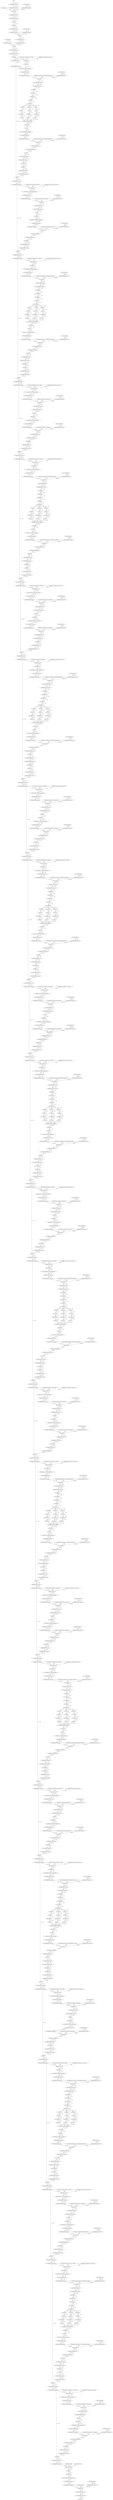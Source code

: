 strict digraph {
"0 _frozen_param0" [id=0, type="get_attr"];
"1 dequantize_per_tensor_0" [id=1, type="dequantize_per_tensor"];
"2 conv_proj_bias" [id=2, type="get_attr"];
"3 encoder_layers_encoder_layer_0_ln_1_weight" [id=3, type="get_attr"];
"4 encoder_layers_encoder_layer_0_ln_1_bias" [id=4, type="get_attr"];
"5 encoder_layers_encoder_layer_0_self_attention_in_proj_bias" [id=5, type="get_attr"];
"6 encoder_layers_encoder_layer_0_self_attention_out_proj_bias" [id=6, type="get_attr"];
"7 encoder_layers_encoder_layer_0_ln_2_weight" [id=7, type="get_attr"];
"8 encoder_layers_encoder_layer_0_ln_2_bias" [id=8, type="get_attr"];
"9 encoder_layers_encoder_layer_0_mlp_0_bias" [id=9, type="get_attr"];
"10 encoder_layers_encoder_layer_0_mlp_3_bias" [id=10, type="get_attr"];
"11 encoder_layers_encoder_layer_1_ln_1_weight" [id=11, type="get_attr"];
"12 encoder_layers_encoder_layer_1_ln_1_bias" [id=12, type="get_attr"];
"13 encoder_layers_encoder_layer_1_self_attention_in_proj_bias" [id=13, type="get_attr"];
"14 encoder_layers_encoder_layer_1_self_attention_out_proj_bias" [id=14, type="get_attr"];
"15 encoder_layers_encoder_layer_1_ln_2_weight" [id=15, type="get_attr"];
"16 encoder_layers_encoder_layer_1_ln_2_bias" [id=16, type="get_attr"];
"17 encoder_layers_encoder_layer_1_mlp_0_bias" [id=17, type="get_attr"];
"18 encoder_layers_encoder_layer_1_mlp_3_bias" [id=18, type="get_attr"];
"19 encoder_layers_encoder_layer_2_ln_1_weight" [id=19, type="get_attr"];
"20 encoder_layers_encoder_layer_2_ln_1_bias" [id=20, type="get_attr"];
"21 encoder_layers_encoder_layer_2_self_attention_in_proj_bias" [id=21, type="get_attr"];
"22 encoder_layers_encoder_layer_2_self_attention_out_proj_bias" [id=22, type="get_attr"];
"23 encoder_layers_encoder_layer_2_ln_2_weight" [id=23, type="get_attr"];
"24 encoder_layers_encoder_layer_2_ln_2_bias" [id=24, type="get_attr"];
"25 encoder_layers_encoder_layer_2_mlp_0_bias" [id=25, type="get_attr"];
"26 encoder_layers_encoder_layer_2_mlp_3_bias" [id=26, type="get_attr"];
"27 encoder_layers_encoder_layer_3_ln_1_weight" [id=27, type="get_attr"];
"28 encoder_layers_encoder_layer_3_ln_1_bias" [id=28, type="get_attr"];
"29 encoder_layers_encoder_layer_3_self_attention_in_proj_bias" [id=29, type="get_attr"];
"30 encoder_layers_encoder_layer_3_self_attention_out_proj_bias" [id=30, type="get_attr"];
"31 encoder_layers_encoder_layer_3_ln_2_weight" [id=31, type="get_attr"];
"32 encoder_layers_encoder_layer_3_ln_2_bias" [id=32, type="get_attr"];
"33 encoder_layers_encoder_layer_3_mlp_0_bias" [id=33, type="get_attr"];
"34 encoder_layers_encoder_layer_3_mlp_3_bias" [id=34, type="get_attr"];
"35 encoder_layers_encoder_layer_4_ln_1_weight" [id=35, type="get_attr"];
"36 encoder_layers_encoder_layer_4_ln_1_bias" [id=36, type="get_attr"];
"37 encoder_layers_encoder_layer_4_self_attention_in_proj_bias" [id=37, type="get_attr"];
"38 encoder_layers_encoder_layer_4_self_attention_out_proj_bias" [id=38, type="get_attr"];
"39 encoder_layers_encoder_layer_4_ln_2_weight" [id=39, type="get_attr"];
"40 encoder_layers_encoder_layer_4_ln_2_bias" [id=40, type="get_attr"];
"41 encoder_layers_encoder_layer_4_mlp_0_bias" [id=41, type="get_attr"];
"42 encoder_layers_encoder_layer_4_mlp_3_bias" [id=42, type="get_attr"];
"43 encoder_layers_encoder_layer_5_ln_1_weight" [id=43, type="get_attr"];
"44 encoder_layers_encoder_layer_5_ln_1_bias" [id=44, type="get_attr"];
"45 encoder_layers_encoder_layer_5_self_attention_in_proj_bias" [id=45, type="get_attr"];
"46 encoder_layers_encoder_layer_5_self_attention_out_proj_bias" [id=46, type="get_attr"];
"47 encoder_layers_encoder_layer_5_ln_2_weight" [id=47, type="get_attr"];
"48 encoder_layers_encoder_layer_5_ln_2_bias" [id=48, type="get_attr"];
"49 encoder_layers_encoder_layer_5_mlp_0_bias" [id=49, type="get_attr"];
"50 encoder_layers_encoder_layer_5_mlp_3_bias" [id=50, type="get_attr"];
"51 encoder_layers_encoder_layer_6_ln_1_weight" [id=51, type="get_attr"];
"52 encoder_layers_encoder_layer_6_ln_1_bias" [id=52, type="get_attr"];
"53 encoder_layers_encoder_layer_6_self_attention_in_proj_bias" [id=53, type="get_attr"];
"54 encoder_layers_encoder_layer_6_self_attention_out_proj_bias" [id=54, type="get_attr"];
"55 encoder_layers_encoder_layer_6_ln_2_weight" [id=55, type="get_attr"];
"56 encoder_layers_encoder_layer_6_ln_2_bias" [id=56, type="get_attr"];
"57 encoder_layers_encoder_layer_6_mlp_0_bias" [id=57, type="get_attr"];
"58 encoder_layers_encoder_layer_6_mlp_3_bias" [id=58, type="get_attr"];
"59 encoder_layers_encoder_layer_7_ln_1_weight" [id=59, type="get_attr"];
"60 encoder_layers_encoder_layer_7_ln_1_bias" [id=60, type="get_attr"];
"61 encoder_layers_encoder_layer_7_self_attention_in_proj_bias" [id=61, type="get_attr"];
"62 encoder_layers_encoder_layer_7_self_attention_out_proj_bias" [id=62, type="get_attr"];
"63 encoder_layers_encoder_layer_7_ln_2_weight" [id=63, type="get_attr"];
"64 encoder_layers_encoder_layer_7_ln_2_bias" [id=64, type="get_attr"];
"65 encoder_layers_encoder_layer_7_mlp_0_bias" [id=65, type="get_attr"];
"66 encoder_layers_encoder_layer_7_mlp_3_bias" [id=66, type="get_attr"];
"67 encoder_layers_encoder_layer_8_ln_1_weight" [id=67, type="get_attr"];
"68 encoder_layers_encoder_layer_8_ln_1_bias" [id=68, type="get_attr"];
"69 encoder_layers_encoder_layer_8_self_attention_in_proj_bias" [id=69, type="get_attr"];
"70 encoder_layers_encoder_layer_8_self_attention_out_proj_bias" [id=70, type="get_attr"];
"71 encoder_layers_encoder_layer_8_ln_2_weight" [id=71, type="get_attr"];
"72 encoder_layers_encoder_layer_8_ln_2_bias" [id=72, type="get_attr"];
"73 encoder_layers_encoder_layer_8_mlp_0_bias" [id=73, type="get_attr"];
"74 encoder_layers_encoder_layer_8_mlp_3_bias" [id=74, type="get_attr"];
"75 encoder_layers_encoder_layer_9_ln_1_weight" [id=75, type="get_attr"];
"76 encoder_layers_encoder_layer_9_ln_1_bias" [id=76, type="get_attr"];
"77 encoder_layers_encoder_layer_9_self_attention_in_proj_bias" [id=77, type="get_attr"];
"78 encoder_layers_encoder_layer_9_self_attention_out_proj_bias" [id=78, type="get_attr"];
"79 encoder_layers_encoder_layer_9_ln_2_weight" [id=79, type="get_attr"];
"80 encoder_layers_encoder_layer_9_ln_2_bias" [id=80, type="get_attr"];
"81 encoder_layers_encoder_layer_9_mlp_0_bias" [id=81, type="get_attr"];
"82 encoder_layers_encoder_layer_9_mlp_3_bias" [id=82, type="get_attr"];
"83 encoder_layers_encoder_layer_10_ln_1_weight" [id=83, type="get_attr"];
"84 encoder_layers_encoder_layer_10_ln_1_bias" [id=84, type="get_attr"];
"85 encoder_layers_encoder_layer_10_self_attention_in_proj_bias" [id=85, type="get_attr"];
"86 encoder_layers_encoder_layer_10_self_attention_out_proj_bias" [id=86, type="get_attr"];
"87 encoder_layers_encoder_layer_10_ln_2_weight" [id=87, type="get_attr"];
"88 encoder_layers_encoder_layer_10_ln_2_bias" [id=88, type="get_attr"];
"89 encoder_layers_encoder_layer_10_mlp_0_bias" [id=89, type="get_attr"];
"90 encoder_layers_encoder_layer_10_mlp_3_bias" [id=90, type="get_attr"];
"91 encoder_layers_encoder_layer_11_ln_1_weight" [id=91, type="get_attr"];
"92 encoder_layers_encoder_layer_11_ln_1_bias" [id=92, type="get_attr"];
"93 encoder_layers_encoder_layer_11_self_attention_in_proj_bias" [id=93, type="get_attr"];
"94 encoder_layers_encoder_layer_11_self_attention_out_proj_bias" [id=94, type="get_attr"];
"95 encoder_layers_encoder_layer_11_ln_2_weight" [id=95, type="get_attr"];
"96 encoder_layers_encoder_layer_11_ln_2_bias" [id=96, type="get_attr"];
"97 encoder_layers_encoder_layer_11_mlp_0_bias" [id=97, type="get_attr"];
"98 encoder_layers_encoder_layer_11_mlp_3_bias" [id=98, type="get_attr"];
"99 encoder_ln_weight" [id=99, type="get_attr"];
"100 encoder_ln_bias" [id=100, type="get_attr"];
"101 heads_head_bias" [id=101, type="get_attr"];
"102 x" [id=102, type=input];
"103 quantize_per_tensor_1" [id=103, type="quantize_per_tensor"];
"104 dequantize_per_tensor_2" [id=104, type="dequantize_per_tensor"];
"105 _frozen_param1" [id=105, type="get_attr"];
"106 dequantize_per_tensor_3" [id=106, type="dequantize_per_tensor"];
"107 conv2d" [id=107, type=conv2d];
"108 quantize_per_tensor_4" [id=108, type="quantize_per_tensor"];
"109 dequantize_per_tensor_5" [id=109, type="dequantize_per_tensor"];
"110 reshape" [id=110, type=reshape];
"111 permute" [id=111, type=permute];
"112 quantize_per_tensor_6" [id=112, type="quantize_per_tensor"];
"113 dequantize_per_tensor_7" [id=113, type="dequantize_per_tensor"];
"114 _frozen_param2" [id=114, type="get_attr"];
"115 dequantize_per_tensor_8" [id=115, type="dequantize_per_tensor"];
"116 cat" [id=116, type=cat];
"117 quantize_per_tensor_9" [id=117, type="quantize_per_tensor"];
"118 dequantize_per_tensor_10" [id=118, type="dequantize_per_tensor"];
"119 add" [id=119, type=add];
"120 quantize_per_tensor_11" [id=120, type="quantize_per_tensor"];
"121 dequantize_per_tensor_12" [id=121, type="dequantize_per_tensor"];
"122 dropout" [id=122, type=dropout];
"123 layer_norm" [id=123, type="layer_norm"];
"124 transpose" [id=124, type=transpose];
"125 transpose_0_0_nncf_smooth_quant_0" [id=125, type="call_module"];
"126 quantize_per_tensor_13" [id=126, type="quantize_per_tensor"];
"127 dequantize_per_tensor_14" [id=127, type="dequantize_per_tensor"];
"128 _frozen_param3" [id=128, type="get_attr"];
"129 dequantize_per_tensor_15" [id=129, type="dequantize_per_tensor"];
"130 linear" [id=130, type=linear];
"131 quantize_per_tensor_16" [id=131, type="quantize_per_tensor"];
"132 dequantize_per_tensor_17" [id=132, type="dequantize_per_tensor"];
"133 unflatten" [id=133, type=unflatten];
"134 unsqueeze" [id=134, type=unsqueeze];
"135 transpose_1" [id=135, type=transpose];
"136 squeeze" [id=136, type=squeeze];
"137 contiguous" [id=137, type=contiguous];
"138 select" [id=138, type=select];
"139 select_1" [id=139, type=select];
"140 select_2" [id=140, type=select];
"141 view" [id=141, type=view];
"142 transpose_2" [id=142, type=transpose];
"143 view_1" [id=143, type=view];
"144 transpose_3" [id=144, type=transpose];
"145 view_2" [id=145, type=view];
"146 transpose_4" [id=146, type=transpose];
"147 view_3" [id=147, type=view];
"148 view_4" [id=148, type=view];
"149 view_5" [id=149, type=view];
"150 scaled_dot_product_attention" [id=150, type="scaled_dot_product_attention"];
"151 permute_1" [id=151, type=permute];
"152 view_6" [id=152, type=view];
"153 view_6_0_0_nncf_smooth_quant_0" [id=153, type="call_module"];
"154 quantize_per_tensor_18" [id=154, type="quantize_per_tensor"];
"155 dequantize_per_tensor_19" [id=155, type="dequantize_per_tensor"];
"156 _frozen_param4" [id=156, type="get_attr"];
"157 dequantize_per_tensor_20" [id=157, type="dequantize_per_tensor"];
"158 linear_1" [id=158, type=linear];
"159 quantize_per_tensor_21" [id=159, type="quantize_per_tensor"];
"160 dequantize_per_tensor_22" [id=160, type="dequantize_per_tensor"];
"161 view_7" [id=161, type=view];
"162 quantize_per_tensor_23" [id=162, type="quantize_per_tensor"];
"163 dequantize_per_tensor_24" [id=163, type="dequantize_per_tensor"];
"164 transpose_5" [id=164, type=transpose];
"165 dropout_1" [id=165, type=dropout];
"166 quantize_per_tensor_25" [id=166, type="quantize_per_tensor"];
"167 dequantize_per_tensor_26" [id=167, type="dequantize_per_tensor"];
"168 quantize_per_tensor_27" [id=168, type="quantize_per_tensor"];
"169 dequantize_per_tensor_28" [id=169, type="dequantize_per_tensor"];
"170 add_1" [id=170, type=add];
"171 quantize_per_tensor_29" [id=171, type="quantize_per_tensor"];
"172 dequantize_per_tensor_30" [id=172, type="dequantize_per_tensor"];
"173 layer_norm_1" [id=173, type="layer_norm"];
"174 layer_norm_1_0_0_nncf_smooth_quant_0" [id=174, type="call_module"];
"175 quantize_per_tensor_31" [id=175, type="quantize_per_tensor"];
"176 dequantize_per_tensor_32" [id=176, type="dequantize_per_tensor"];
"177 _frozen_param5" [id=177, type="get_attr"];
"178 dequantize_per_tensor_33" [id=178, type="dequantize_per_tensor"];
"179 linear_2" [id=179, type=linear];
"180 quantize_per_tensor_34" [id=180, type="quantize_per_tensor"];
"181 dequantize_per_tensor_35" [id=181, type="dequantize_per_tensor"];
"182 gelu" [id=182, type=gelu];
"183 dropout_2" [id=183, type=dropout];
"184 dropout_2_0_0_nncf_smooth_quant_0" [id=184, type="call_module"];
"185 quantize_per_tensor_36" [id=185, type="quantize_per_tensor"];
"186 dequantize_per_tensor_37" [id=186, type="dequantize_per_tensor"];
"187 _frozen_param6" [id=187, type="get_attr"];
"188 dequantize_per_tensor_38" [id=188, type="dequantize_per_tensor"];
"189 linear_3" [id=189, type=linear];
"190 quantize_per_tensor_39" [id=190, type="quantize_per_tensor"];
"191 dequantize_per_tensor_40" [id=191, type="dequantize_per_tensor"];
"192 dropout_3" [id=192, type=dropout];
"193 quantize_per_tensor_41" [id=193, type="quantize_per_tensor"];
"194 dequantize_per_tensor_42" [id=194, type="dequantize_per_tensor"];
"195 add_2" [id=195, type=add];
"196 quantize_per_tensor_43" [id=196, type="quantize_per_tensor"];
"197 dequantize_per_tensor_44" [id=197, type="dequantize_per_tensor"];
"198 layer_norm_2" [id=198, type="layer_norm"];
"199 transpose_6" [id=199, type=transpose];
"200 transpose_6_0_0_nncf_smooth_quant_0" [id=200, type="call_module"];
"201 quantize_per_tensor_45" [id=201, type="quantize_per_tensor"];
"202 dequantize_per_tensor_46" [id=202, type="dequantize_per_tensor"];
"203 _frozen_param7" [id=203, type="get_attr"];
"204 dequantize_per_tensor_47" [id=204, type="dequantize_per_tensor"];
"205 linear_4" [id=205, type=linear];
"206 quantize_per_tensor_48" [id=206, type="quantize_per_tensor"];
"207 dequantize_per_tensor_49" [id=207, type="dequantize_per_tensor"];
"208 unflatten_1" [id=208, type=unflatten];
"209 unsqueeze_1" [id=209, type=unsqueeze];
"210 transpose_7" [id=210, type=transpose];
"211 squeeze_1" [id=211, type=squeeze];
"212 contiguous_1" [id=212, type=contiguous];
"213 select_3" [id=213, type=select];
"214 select_4" [id=214, type=select];
"215 select_5" [id=215, type=select];
"216 view_8" [id=216, type=view];
"217 transpose_8" [id=217, type=transpose];
"218 view_9" [id=218, type=view];
"219 transpose_9" [id=219, type=transpose];
"220 view_10" [id=220, type=view];
"221 transpose_10" [id=221, type=transpose];
"222 view_11" [id=222, type=view];
"223 view_12" [id=223, type=view];
"224 view_13" [id=224, type=view];
"225 scaled_dot_product_attention_1" [id=225, type="scaled_dot_product_attention"];
"226 permute_2" [id=226, type=permute];
"227 view_14" [id=227, type=view];
"228 view_14_0_0_nncf_smooth_quant_0" [id=228, type="call_module"];
"229 quantize_per_tensor_50" [id=229, type="quantize_per_tensor"];
"230 dequantize_per_tensor_51" [id=230, type="dequantize_per_tensor"];
"231 _frozen_param8" [id=231, type="get_attr"];
"232 dequantize_per_tensor_52" [id=232, type="dequantize_per_tensor"];
"233 linear_5" [id=233, type=linear];
"234 quantize_per_tensor_53" [id=234, type="quantize_per_tensor"];
"235 dequantize_per_tensor_54" [id=235, type="dequantize_per_tensor"];
"236 view_15" [id=236, type=view];
"237 quantize_per_tensor_55" [id=237, type="quantize_per_tensor"];
"238 dequantize_per_tensor_56" [id=238, type="dequantize_per_tensor"];
"239 transpose_11" [id=239, type=transpose];
"240 dropout_4" [id=240, type=dropout];
"241 quantize_per_tensor_57" [id=241, type="quantize_per_tensor"];
"242 dequantize_per_tensor_58" [id=242, type="dequantize_per_tensor"];
"243 add_3" [id=243, type=add];
"244 quantize_per_tensor_59" [id=244, type="quantize_per_tensor"];
"245 dequantize_per_tensor_60" [id=245, type="dequantize_per_tensor"];
"246 layer_norm_3" [id=246, type="layer_norm"];
"247 layer_norm_3_0_0_nncf_smooth_quant_0" [id=247, type="call_module"];
"248 quantize_per_tensor_61" [id=248, type="quantize_per_tensor"];
"249 dequantize_per_tensor_62" [id=249, type="dequantize_per_tensor"];
"250 _frozen_param9" [id=250, type="get_attr"];
"251 dequantize_per_tensor_63" [id=251, type="dequantize_per_tensor"];
"252 linear_6" [id=252, type=linear];
"253 quantize_per_tensor_64" [id=253, type="quantize_per_tensor"];
"254 dequantize_per_tensor_65" [id=254, type="dequantize_per_tensor"];
"255 gelu_1" [id=255, type=gelu];
"256 dropout_5" [id=256, type=dropout];
"257 dropout_5_0_0_nncf_smooth_quant_0" [id=257, type="call_module"];
"258 quantize_per_tensor_66" [id=258, type="quantize_per_tensor"];
"259 dequantize_per_tensor_67" [id=259, type="dequantize_per_tensor"];
"260 _frozen_param10" [id=260, type="get_attr"];
"261 dequantize_per_tensor_68" [id=261, type="dequantize_per_tensor"];
"262 linear_7" [id=262, type=linear];
"263 quantize_per_tensor_69" [id=263, type="quantize_per_tensor"];
"264 dequantize_per_tensor_70" [id=264, type="dequantize_per_tensor"];
"265 dropout_6" [id=265, type=dropout];
"266 quantize_per_tensor_71" [id=266, type="quantize_per_tensor"];
"267 dequantize_per_tensor_72" [id=267, type="dequantize_per_tensor"];
"268 add_4" [id=268, type=add];
"269 quantize_per_tensor_73" [id=269, type="quantize_per_tensor"];
"270 dequantize_per_tensor_74" [id=270, type="dequantize_per_tensor"];
"271 layer_norm_4" [id=271, type="layer_norm"];
"272 transpose_12" [id=272, type=transpose];
"273 transpose_12_0_0_nncf_smooth_quant_0" [id=273, type="call_module"];
"274 quantize_per_tensor_75" [id=274, type="quantize_per_tensor"];
"275 dequantize_per_tensor_76" [id=275, type="dequantize_per_tensor"];
"276 _frozen_param11" [id=276, type="get_attr"];
"277 dequantize_per_tensor_77" [id=277, type="dequantize_per_tensor"];
"278 linear_8" [id=278, type=linear];
"279 quantize_per_tensor_78" [id=279, type="quantize_per_tensor"];
"280 dequantize_per_tensor_79" [id=280, type="dequantize_per_tensor"];
"281 unflatten_2" [id=281, type=unflatten];
"282 unsqueeze_2" [id=282, type=unsqueeze];
"283 transpose_13" [id=283, type=transpose];
"284 squeeze_2" [id=284, type=squeeze];
"285 contiguous_2" [id=285, type=contiguous];
"286 select_6" [id=286, type=select];
"287 select_7" [id=287, type=select];
"288 select_8" [id=288, type=select];
"289 view_16" [id=289, type=view];
"290 transpose_14" [id=290, type=transpose];
"291 view_17" [id=291, type=view];
"292 transpose_15" [id=292, type=transpose];
"293 view_18" [id=293, type=view];
"294 transpose_16" [id=294, type=transpose];
"295 view_19" [id=295, type=view];
"296 view_20" [id=296, type=view];
"297 view_21" [id=297, type=view];
"298 scaled_dot_product_attention_2" [id=298, type="scaled_dot_product_attention"];
"299 permute_3" [id=299, type=permute];
"300 view_22" [id=300, type=view];
"301 view_22_0_0_nncf_smooth_quant_0" [id=301, type="call_module"];
"302 quantize_per_tensor_80" [id=302, type="quantize_per_tensor"];
"303 dequantize_per_tensor_81" [id=303, type="dequantize_per_tensor"];
"304 _frozen_param12" [id=304, type="get_attr"];
"305 dequantize_per_tensor_82" [id=305, type="dequantize_per_tensor"];
"306 linear_9" [id=306, type=linear];
"307 quantize_per_tensor_83" [id=307, type="quantize_per_tensor"];
"308 dequantize_per_tensor_84" [id=308, type="dequantize_per_tensor"];
"309 view_23" [id=309, type=view];
"310 quantize_per_tensor_85" [id=310, type="quantize_per_tensor"];
"311 dequantize_per_tensor_86" [id=311, type="dequantize_per_tensor"];
"312 transpose_17" [id=312, type=transpose];
"313 dropout_7" [id=313, type=dropout];
"314 quantize_per_tensor_87" [id=314, type="quantize_per_tensor"];
"315 dequantize_per_tensor_88" [id=315, type="dequantize_per_tensor"];
"316 add_5" [id=316, type=add];
"317 quantize_per_tensor_89" [id=317, type="quantize_per_tensor"];
"318 dequantize_per_tensor_90" [id=318, type="dequantize_per_tensor"];
"319 layer_norm_5" [id=319, type="layer_norm"];
"320 layer_norm_5_0_0_nncf_smooth_quant_0" [id=320, type="call_module"];
"321 quantize_per_tensor_91" [id=321, type="quantize_per_tensor"];
"322 dequantize_per_tensor_92" [id=322, type="dequantize_per_tensor"];
"323 _frozen_param13" [id=323, type="get_attr"];
"324 dequantize_per_tensor_93" [id=324, type="dequantize_per_tensor"];
"325 linear_10" [id=325, type=linear];
"326 quantize_per_tensor_94" [id=326, type="quantize_per_tensor"];
"327 dequantize_per_tensor_95" [id=327, type="dequantize_per_tensor"];
"328 gelu_2" [id=328, type=gelu];
"329 dropout_8" [id=329, type=dropout];
"330 dropout_8_0_0_nncf_smooth_quant_0" [id=330, type="call_module"];
"331 quantize_per_tensor_96" [id=331, type="quantize_per_tensor"];
"332 dequantize_per_tensor_97" [id=332, type="dequantize_per_tensor"];
"333 _frozen_param14" [id=333, type="get_attr"];
"334 dequantize_per_tensor_98" [id=334, type="dequantize_per_tensor"];
"335 linear_11" [id=335, type=linear];
"336 quantize_per_tensor_99" [id=336, type="quantize_per_tensor"];
"337 dequantize_per_tensor_100" [id=337, type="dequantize_per_tensor"];
"338 dropout_9" [id=338, type=dropout];
"339 quantize_per_tensor_101" [id=339, type="quantize_per_tensor"];
"340 dequantize_per_tensor_102" [id=340, type="dequantize_per_tensor"];
"341 add_6" [id=341, type=add];
"342 quantize_per_tensor_103" [id=342, type="quantize_per_tensor"];
"343 dequantize_per_tensor_104" [id=343, type="dequantize_per_tensor"];
"344 layer_norm_6" [id=344, type="layer_norm"];
"345 transpose_18" [id=345, type=transpose];
"346 transpose_18_0_0_nncf_smooth_quant_0" [id=346, type="call_module"];
"347 quantize_per_tensor_105" [id=347, type="quantize_per_tensor"];
"348 dequantize_per_tensor_106" [id=348, type="dequantize_per_tensor"];
"349 _frozen_param15" [id=349, type="get_attr"];
"350 dequantize_per_tensor_107" [id=350, type="dequantize_per_tensor"];
"351 linear_12" [id=351, type=linear];
"352 quantize_per_tensor_108" [id=352, type="quantize_per_tensor"];
"353 dequantize_per_tensor_109" [id=353, type="dequantize_per_tensor"];
"354 unflatten_3" [id=354, type=unflatten];
"355 unsqueeze_3" [id=355, type=unsqueeze];
"356 transpose_19" [id=356, type=transpose];
"357 squeeze_3" [id=357, type=squeeze];
"358 contiguous_3" [id=358, type=contiguous];
"359 select_9" [id=359, type=select];
"360 select_10" [id=360, type=select];
"361 select_11" [id=361, type=select];
"362 view_24" [id=362, type=view];
"363 transpose_20" [id=363, type=transpose];
"364 view_25" [id=364, type=view];
"365 transpose_21" [id=365, type=transpose];
"366 view_26" [id=366, type=view];
"367 transpose_22" [id=367, type=transpose];
"368 view_27" [id=368, type=view];
"369 view_28" [id=369, type=view];
"370 view_29" [id=370, type=view];
"371 scaled_dot_product_attention_3" [id=371, type="scaled_dot_product_attention"];
"372 permute_4" [id=372, type=permute];
"373 view_30" [id=373, type=view];
"374 view_30_0_0_nncf_smooth_quant_0" [id=374, type="call_module"];
"375 quantize_per_tensor_110" [id=375, type="quantize_per_tensor"];
"376 dequantize_per_tensor_111" [id=376, type="dequantize_per_tensor"];
"377 _frozen_param16" [id=377, type="get_attr"];
"378 dequantize_per_tensor_112" [id=378, type="dequantize_per_tensor"];
"379 linear_13" [id=379, type=linear];
"380 quantize_per_tensor_113" [id=380, type="quantize_per_tensor"];
"381 dequantize_per_tensor_114" [id=381, type="dequantize_per_tensor"];
"382 view_31" [id=382, type=view];
"383 quantize_per_tensor_115" [id=383, type="quantize_per_tensor"];
"384 dequantize_per_tensor_116" [id=384, type="dequantize_per_tensor"];
"385 transpose_23" [id=385, type=transpose];
"386 dropout_10" [id=386, type=dropout];
"387 quantize_per_tensor_117" [id=387, type="quantize_per_tensor"];
"388 dequantize_per_tensor_118" [id=388, type="dequantize_per_tensor"];
"389 add_7" [id=389, type=add];
"390 quantize_per_tensor_119" [id=390, type="quantize_per_tensor"];
"391 dequantize_per_tensor_120" [id=391, type="dequantize_per_tensor"];
"392 layer_norm_7" [id=392, type="layer_norm"];
"393 layer_norm_7_0_0_nncf_smooth_quant_0" [id=393, type="call_module"];
"394 quantize_per_tensor_121" [id=394, type="quantize_per_tensor"];
"395 dequantize_per_tensor_122" [id=395, type="dequantize_per_tensor"];
"396 _frozen_param17" [id=396, type="get_attr"];
"397 dequantize_per_tensor_123" [id=397, type="dequantize_per_tensor"];
"398 linear_14" [id=398, type=linear];
"399 quantize_per_tensor_124" [id=399, type="quantize_per_tensor"];
"400 dequantize_per_tensor_125" [id=400, type="dequantize_per_tensor"];
"401 gelu_3" [id=401, type=gelu];
"402 dropout_11" [id=402, type=dropout];
"403 dropout_11_0_0_nncf_smooth_quant_0" [id=403, type="call_module"];
"404 quantize_per_tensor_126" [id=404, type="quantize_per_tensor"];
"405 dequantize_per_tensor_127" [id=405, type="dequantize_per_tensor"];
"406 _frozen_param18" [id=406, type="get_attr"];
"407 dequantize_per_tensor_128" [id=407, type="dequantize_per_tensor"];
"408 linear_15" [id=408, type=linear];
"409 quantize_per_tensor_129" [id=409, type="quantize_per_tensor"];
"410 dequantize_per_tensor_130" [id=410, type="dequantize_per_tensor"];
"411 dropout_12" [id=411, type=dropout];
"412 quantize_per_tensor_131" [id=412, type="quantize_per_tensor"];
"413 dequantize_per_tensor_132" [id=413, type="dequantize_per_tensor"];
"414 add_8" [id=414, type=add];
"415 quantize_per_tensor_133" [id=415, type="quantize_per_tensor"];
"416 dequantize_per_tensor_134" [id=416, type="dequantize_per_tensor"];
"417 layer_norm_8" [id=417, type="layer_norm"];
"418 transpose_24" [id=418, type=transpose];
"419 transpose_24_0_0_nncf_smooth_quant_0" [id=419, type="call_module"];
"420 quantize_per_tensor_135" [id=420, type="quantize_per_tensor"];
"421 dequantize_per_tensor_136" [id=421, type="dequantize_per_tensor"];
"422 _frozen_param19" [id=422, type="get_attr"];
"423 dequantize_per_tensor_137" [id=423, type="dequantize_per_tensor"];
"424 linear_16" [id=424, type=linear];
"425 quantize_per_tensor_138" [id=425, type="quantize_per_tensor"];
"426 dequantize_per_tensor_139" [id=426, type="dequantize_per_tensor"];
"427 unflatten_4" [id=427, type=unflatten];
"428 unsqueeze_4" [id=428, type=unsqueeze];
"429 transpose_25" [id=429, type=transpose];
"430 squeeze_4" [id=430, type=squeeze];
"431 contiguous_4" [id=431, type=contiguous];
"432 select_12" [id=432, type=select];
"433 select_13" [id=433, type=select];
"434 select_14" [id=434, type=select];
"435 view_32" [id=435, type=view];
"436 transpose_26" [id=436, type=transpose];
"437 view_33" [id=437, type=view];
"438 transpose_27" [id=438, type=transpose];
"439 view_34" [id=439, type=view];
"440 transpose_28" [id=440, type=transpose];
"441 view_35" [id=441, type=view];
"442 view_36" [id=442, type=view];
"443 view_37" [id=443, type=view];
"444 scaled_dot_product_attention_4" [id=444, type="scaled_dot_product_attention"];
"445 permute_5" [id=445, type=permute];
"446 view_38" [id=446, type=view];
"447 view_38_0_0_nncf_smooth_quant_0" [id=447, type="call_module"];
"448 quantize_per_tensor_140" [id=448, type="quantize_per_tensor"];
"449 dequantize_per_tensor_141" [id=449, type="dequantize_per_tensor"];
"450 _frozen_param20" [id=450, type="get_attr"];
"451 dequantize_per_tensor_142" [id=451, type="dequantize_per_tensor"];
"452 linear_17" [id=452, type=linear];
"453 quantize_per_tensor_143" [id=453, type="quantize_per_tensor"];
"454 dequantize_per_tensor_144" [id=454, type="dequantize_per_tensor"];
"455 view_39" [id=455, type=view];
"456 quantize_per_tensor_145" [id=456, type="quantize_per_tensor"];
"457 dequantize_per_tensor_146" [id=457, type="dequantize_per_tensor"];
"458 transpose_29" [id=458, type=transpose];
"459 dropout_13" [id=459, type=dropout];
"460 quantize_per_tensor_147" [id=460, type="quantize_per_tensor"];
"461 dequantize_per_tensor_148" [id=461, type="dequantize_per_tensor"];
"462 add_9" [id=462, type=add];
"463 quantize_per_tensor_149" [id=463, type="quantize_per_tensor"];
"464 dequantize_per_tensor_150" [id=464, type="dequantize_per_tensor"];
"465 layer_norm_9" [id=465, type="layer_norm"];
"466 layer_norm_9_0_0_nncf_smooth_quant_0" [id=466, type="call_module"];
"467 quantize_per_tensor_151" [id=467, type="quantize_per_tensor"];
"468 dequantize_per_tensor_152" [id=468, type="dequantize_per_tensor"];
"469 _frozen_param21" [id=469, type="get_attr"];
"470 dequantize_per_tensor_153" [id=470, type="dequantize_per_tensor"];
"471 linear_18" [id=471, type=linear];
"472 quantize_per_tensor_154" [id=472, type="quantize_per_tensor"];
"473 dequantize_per_tensor_155" [id=473, type="dequantize_per_tensor"];
"474 gelu_4" [id=474, type=gelu];
"475 dropout_14" [id=475, type=dropout];
"476 dropout_14_0_0_nncf_smooth_quant_0" [id=476, type="call_module"];
"477 quantize_per_tensor_156" [id=477, type="quantize_per_tensor"];
"478 dequantize_per_tensor_157" [id=478, type="dequantize_per_tensor"];
"479 _frozen_param22" [id=479, type="get_attr"];
"480 dequantize_per_tensor_158" [id=480, type="dequantize_per_tensor"];
"481 linear_19" [id=481, type=linear];
"482 quantize_per_tensor_159" [id=482, type="quantize_per_tensor"];
"483 dequantize_per_tensor_160" [id=483, type="dequantize_per_tensor"];
"484 dropout_15" [id=484, type=dropout];
"485 quantize_per_tensor_161" [id=485, type="quantize_per_tensor"];
"486 dequantize_per_tensor_162" [id=486, type="dequantize_per_tensor"];
"487 add_10" [id=487, type=add];
"488 quantize_per_tensor_163" [id=488, type="quantize_per_tensor"];
"489 dequantize_per_tensor_164" [id=489, type="dequantize_per_tensor"];
"490 layer_norm_10" [id=490, type="layer_norm"];
"491 transpose_30" [id=491, type=transpose];
"492 transpose_30_0_0_nncf_smooth_quant_0" [id=492, type="call_module"];
"493 quantize_per_tensor_165" [id=493, type="quantize_per_tensor"];
"494 dequantize_per_tensor_166" [id=494, type="dequantize_per_tensor"];
"495 _frozen_param23" [id=495, type="get_attr"];
"496 dequantize_per_tensor_167" [id=496, type="dequantize_per_tensor"];
"497 linear_20" [id=497, type=linear];
"498 quantize_per_tensor_168" [id=498, type="quantize_per_tensor"];
"499 dequantize_per_tensor_169" [id=499, type="dequantize_per_tensor"];
"500 unflatten_5" [id=500, type=unflatten];
"501 unsqueeze_5" [id=501, type=unsqueeze];
"502 transpose_31" [id=502, type=transpose];
"503 squeeze_5" [id=503, type=squeeze];
"504 contiguous_5" [id=504, type=contiguous];
"505 select_15" [id=505, type=select];
"506 select_16" [id=506, type=select];
"507 select_17" [id=507, type=select];
"508 view_40" [id=508, type=view];
"509 transpose_32" [id=509, type=transpose];
"510 view_41" [id=510, type=view];
"511 transpose_33" [id=511, type=transpose];
"512 view_42" [id=512, type=view];
"513 transpose_34" [id=513, type=transpose];
"514 view_43" [id=514, type=view];
"515 view_44" [id=515, type=view];
"516 view_45" [id=516, type=view];
"517 scaled_dot_product_attention_5" [id=517, type="scaled_dot_product_attention"];
"518 permute_6" [id=518, type=permute];
"519 view_46" [id=519, type=view];
"520 view_46_0_0_nncf_smooth_quant_0" [id=520, type="call_module"];
"521 quantize_per_tensor_170" [id=521, type="quantize_per_tensor"];
"522 dequantize_per_tensor_171" [id=522, type="dequantize_per_tensor"];
"523 _frozen_param24" [id=523, type="get_attr"];
"524 dequantize_per_tensor_172" [id=524, type="dequantize_per_tensor"];
"525 linear_21" [id=525, type=linear];
"526 quantize_per_tensor_173" [id=526, type="quantize_per_tensor"];
"527 dequantize_per_tensor_174" [id=527, type="dequantize_per_tensor"];
"528 view_47" [id=528, type=view];
"529 quantize_per_tensor_175" [id=529, type="quantize_per_tensor"];
"530 dequantize_per_tensor_176" [id=530, type="dequantize_per_tensor"];
"531 transpose_35" [id=531, type=transpose];
"532 dropout_16" [id=532, type=dropout];
"533 quantize_per_tensor_177" [id=533, type="quantize_per_tensor"];
"534 dequantize_per_tensor_178" [id=534, type="dequantize_per_tensor"];
"535 add_11" [id=535, type=add];
"536 quantize_per_tensor_179" [id=536, type="quantize_per_tensor"];
"537 dequantize_per_tensor_180" [id=537, type="dequantize_per_tensor"];
"538 layer_norm_11" [id=538, type="layer_norm"];
"539 layer_norm_11_0_0_nncf_smooth_quant_0" [id=539, type="call_module"];
"540 quantize_per_tensor_181" [id=540, type="quantize_per_tensor"];
"541 dequantize_per_tensor_182" [id=541, type="dequantize_per_tensor"];
"542 _frozen_param25" [id=542, type="get_attr"];
"543 dequantize_per_tensor_183" [id=543, type="dequantize_per_tensor"];
"544 linear_22" [id=544, type=linear];
"545 quantize_per_tensor_184" [id=545, type="quantize_per_tensor"];
"546 dequantize_per_tensor_185" [id=546, type="dequantize_per_tensor"];
"547 gelu_5" [id=547, type=gelu];
"548 dropout_17" [id=548, type=dropout];
"549 dropout_17_0_0_nncf_smooth_quant_0" [id=549, type="call_module"];
"550 quantize_per_tensor_186" [id=550, type="quantize_per_tensor"];
"551 dequantize_per_tensor_187" [id=551, type="dequantize_per_tensor"];
"552 _frozen_param26" [id=552, type="get_attr"];
"553 dequantize_per_tensor_188" [id=553, type="dequantize_per_tensor"];
"554 linear_23" [id=554, type=linear];
"555 quantize_per_tensor_189" [id=555, type="quantize_per_tensor"];
"556 dequantize_per_tensor_190" [id=556, type="dequantize_per_tensor"];
"557 dropout_18" [id=557, type=dropout];
"558 quantize_per_tensor_191" [id=558, type="quantize_per_tensor"];
"559 dequantize_per_tensor_192" [id=559, type="dequantize_per_tensor"];
"560 add_12" [id=560, type=add];
"561 quantize_per_tensor_193" [id=561, type="quantize_per_tensor"];
"562 dequantize_per_tensor_194" [id=562, type="dequantize_per_tensor"];
"563 layer_norm_12" [id=563, type="layer_norm"];
"564 transpose_36" [id=564, type=transpose];
"565 transpose_36_0_0_nncf_smooth_quant_0" [id=565, type="call_module"];
"566 quantize_per_tensor_195" [id=566, type="quantize_per_tensor"];
"567 dequantize_per_tensor_196" [id=567, type="dequantize_per_tensor"];
"568 _frozen_param27" [id=568, type="get_attr"];
"569 dequantize_per_tensor_197" [id=569, type="dequantize_per_tensor"];
"570 linear_24" [id=570, type=linear];
"571 quantize_per_tensor_198" [id=571, type="quantize_per_tensor"];
"572 dequantize_per_tensor_199" [id=572, type="dequantize_per_tensor"];
"573 unflatten_6" [id=573, type=unflatten];
"574 unsqueeze_6" [id=574, type=unsqueeze];
"575 transpose_37" [id=575, type=transpose];
"576 squeeze_6" [id=576, type=squeeze];
"577 contiguous_6" [id=577, type=contiguous];
"578 select_18" [id=578, type=select];
"579 select_19" [id=579, type=select];
"580 select_20" [id=580, type=select];
"581 view_48" [id=581, type=view];
"582 transpose_38" [id=582, type=transpose];
"583 view_49" [id=583, type=view];
"584 transpose_39" [id=584, type=transpose];
"585 view_50" [id=585, type=view];
"586 transpose_40" [id=586, type=transpose];
"587 view_51" [id=587, type=view];
"588 view_52" [id=588, type=view];
"589 view_53" [id=589, type=view];
"590 scaled_dot_product_attention_6" [id=590, type="scaled_dot_product_attention"];
"591 permute_7" [id=591, type=permute];
"592 view_54" [id=592, type=view];
"593 view_54_0_0_nncf_smooth_quant_0" [id=593, type="call_module"];
"594 quantize_per_tensor_200" [id=594, type="quantize_per_tensor"];
"595 dequantize_per_tensor_201" [id=595, type="dequantize_per_tensor"];
"596 _frozen_param28" [id=596, type="get_attr"];
"597 dequantize_per_tensor_202" [id=597, type="dequantize_per_tensor"];
"598 linear_25" [id=598, type=linear];
"599 quantize_per_tensor_203" [id=599, type="quantize_per_tensor"];
"600 dequantize_per_tensor_204" [id=600, type="dequantize_per_tensor"];
"601 view_55" [id=601, type=view];
"602 quantize_per_tensor_205" [id=602, type="quantize_per_tensor"];
"603 dequantize_per_tensor_206" [id=603, type="dequantize_per_tensor"];
"604 transpose_41" [id=604, type=transpose];
"605 dropout_19" [id=605, type=dropout];
"606 quantize_per_tensor_207" [id=606, type="quantize_per_tensor"];
"607 dequantize_per_tensor_208" [id=607, type="dequantize_per_tensor"];
"608 add_13" [id=608, type=add];
"609 quantize_per_tensor_209" [id=609, type="quantize_per_tensor"];
"610 dequantize_per_tensor_210" [id=610, type="dequantize_per_tensor"];
"611 layer_norm_13" [id=611, type="layer_norm"];
"612 layer_norm_13_0_0_nncf_smooth_quant_0" [id=612, type="call_module"];
"613 quantize_per_tensor_211" [id=613, type="quantize_per_tensor"];
"614 dequantize_per_tensor_212" [id=614, type="dequantize_per_tensor"];
"615 _frozen_param29" [id=615, type="get_attr"];
"616 dequantize_per_tensor_213" [id=616, type="dequantize_per_tensor"];
"617 linear_26" [id=617, type=linear];
"618 quantize_per_tensor_214" [id=618, type="quantize_per_tensor"];
"619 dequantize_per_tensor_215" [id=619, type="dequantize_per_tensor"];
"620 gelu_6" [id=620, type=gelu];
"621 dropout_20" [id=621, type=dropout];
"622 dropout_20_0_0_nncf_smooth_quant_0" [id=622, type="call_module"];
"623 quantize_per_tensor_216" [id=623, type="quantize_per_tensor"];
"624 dequantize_per_tensor_217" [id=624, type="dequantize_per_tensor"];
"625 _frozen_param30" [id=625, type="get_attr"];
"626 dequantize_per_tensor_218" [id=626, type="dequantize_per_tensor"];
"627 linear_27" [id=627, type=linear];
"628 quantize_per_tensor_219" [id=628, type="quantize_per_tensor"];
"629 dequantize_per_tensor_220" [id=629, type="dequantize_per_tensor"];
"630 dropout_21" [id=630, type=dropout];
"631 quantize_per_tensor_221" [id=631, type="quantize_per_tensor"];
"632 dequantize_per_tensor_222" [id=632, type="dequantize_per_tensor"];
"633 add_14" [id=633, type=add];
"634 quantize_per_tensor_223" [id=634, type="quantize_per_tensor"];
"635 dequantize_per_tensor_224" [id=635, type="dequantize_per_tensor"];
"636 layer_norm_14" [id=636, type="layer_norm"];
"637 transpose_42" [id=637, type=transpose];
"638 transpose_42_0_0_nncf_smooth_quant_0" [id=638, type="call_module"];
"639 quantize_per_tensor_225" [id=639, type="quantize_per_tensor"];
"640 dequantize_per_tensor_226" [id=640, type="dequantize_per_tensor"];
"641 _frozen_param31" [id=641, type="get_attr"];
"642 dequantize_per_tensor_227" [id=642, type="dequantize_per_tensor"];
"643 linear_28" [id=643, type=linear];
"644 quantize_per_tensor_228" [id=644, type="quantize_per_tensor"];
"645 dequantize_per_tensor_229" [id=645, type="dequantize_per_tensor"];
"646 unflatten_7" [id=646, type=unflatten];
"647 unsqueeze_7" [id=647, type=unsqueeze];
"648 transpose_43" [id=648, type=transpose];
"649 squeeze_7" [id=649, type=squeeze];
"650 contiguous_7" [id=650, type=contiguous];
"651 select_21" [id=651, type=select];
"652 select_22" [id=652, type=select];
"653 select_23" [id=653, type=select];
"654 view_56" [id=654, type=view];
"655 transpose_44" [id=655, type=transpose];
"656 view_57" [id=656, type=view];
"657 transpose_45" [id=657, type=transpose];
"658 view_58" [id=658, type=view];
"659 transpose_46" [id=659, type=transpose];
"660 view_59" [id=660, type=view];
"661 view_60" [id=661, type=view];
"662 view_61" [id=662, type=view];
"663 scaled_dot_product_attention_7" [id=663, type="scaled_dot_product_attention"];
"664 permute_8" [id=664, type=permute];
"665 view_62" [id=665, type=view];
"666 view_62_0_0_nncf_smooth_quant_0" [id=666, type="call_module"];
"667 quantize_per_tensor_230" [id=667, type="quantize_per_tensor"];
"668 dequantize_per_tensor_231" [id=668, type="dequantize_per_tensor"];
"669 _frozen_param32" [id=669, type="get_attr"];
"670 dequantize_per_tensor_232" [id=670, type="dequantize_per_tensor"];
"671 linear_29" [id=671, type=linear];
"672 quantize_per_tensor_233" [id=672, type="quantize_per_tensor"];
"673 dequantize_per_tensor_234" [id=673, type="dequantize_per_tensor"];
"674 view_63" [id=674, type=view];
"675 quantize_per_tensor_235" [id=675, type="quantize_per_tensor"];
"676 dequantize_per_tensor_236" [id=676, type="dequantize_per_tensor"];
"677 transpose_47" [id=677, type=transpose];
"678 dropout_22" [id=678, type=dropout];
"679 quantize_per_tensor_237" [id=679, type="quantize_per_tensor"];
"680 dequantize_per_tensor_238" [id=680, type="dequantize_per_tensor"];
"681 add_15" [id=681, type=add];
"682 quantize_per_tensor_239" [id=682, type="quantize_per_tensor"];
"683 dequantize_per_tensor_240" [id=683, type="dequantize_per_tensor"];
"684 layer_norm_15" [id=684, type="layer_norm"];
"685 layer_norm_15_0_0_nncf_smooth_quant_0" [id=685, type="call_module"];
"686 quantize_per_tensor_241" [id=686, type="quantize_per_tensor"];
"687 dequantize_per_tensor_242" [id=687, type="dequantize_per_tensor"];
"688 _frozen_param33" [id=688, type="get_attr"];
"689 dequantize_per_tensor_243" [id=689, type="dequantize_per_tensor"];
"690 linear_30" [id=690, type=linear];
"691 quantize_per_tensor_244" [id=691, type="quantize_per_tensor"];
"692 dequantize_per_tensor_245" [id=692, type="dequantize_per_tensor"];
"693 gelu_7" [id=693, type=gelu];
"694 dropout_23" [id=694, type=dropout];
"695 dropout_23_0_0_nncf_smooth_quant_0" [id=695, type="call_module"];
"696 quantize_per_tensor_246" [id=696, type="quantize_per_tensor"];
"697 dequantize_per_tensor_247" [id=697, type="dequantize_per_tensor"];
"698 _frozen_param34" [id=698, type="get_attr"];
"699 dequantize_per_tensor_248" [id=699, type="dequantize_per_tensor"];
"700 linear_31" [id=700, type=linear];
"701 quantize_per_tensor_249" [id=701, type="quantize_per_tensor"];
"702 dequantize_per_tensor_250" [id=702, type="dequantize_per_tensor"];
"703 dropout_24" [id=703, type=dropout];
"704 quantize_per_tensor_251" [id=704, type="quantize_per_tensor"];
"705 dequantize_per_tensor_252" [id=705, type="dequantize_per_tensor"];
"706 add_16" [id=706, type=add];
"707 quantize_per_tensor_253" [id=707, type="quantize_per_tensor"];
"708 dequantize_per_tensor_254" [id=708, type="dequantize_per_tensor"];
"709 layer_norm_16" [id=709, type="layer_norm"];
"710 transpose_48" [id=710, type=transpose];
"711 transpose_48_0_0_nncf_smooth_quant_0" [id=711, type="call_module"];
"712 quantize_per_tensor_255" [id=712, type="quantize_per_tensor"];
"713 dequantize_per_tensor_256" [id=713, type="dequantize_per_tensor"];
"714 _frozen_param35" [id=714, type="get_attr"];
"715 dequantize_per_tensor_257" [id=715, type="dequantize_per_tensor"];
"716 linear_32" [id=716, type=linear];
"717 quantize_per_tensor_258" [id=717, type="quantize_per_tensor"];
"718 dequantize_per_tensor_259" [id=718, type="dequantize_per_tensor"];
"719 unflatten_8" [id=719, type=unflatten];
"720 unsqueeze_8" [id=720, type=unsqueeze];
"721 transpose_49" [id=721, type=transpose];
"722 squeeze_8" [id=722, type=squeeze];
"723 contiguous_8" [id=723, type=contiguous];
"724 select_24" [id=724, type=select];
"725 select_25" [id=725, type=select];
"726 select_26" [id=726, type=select];
"727 view_64" [id=727, type=view];
"728 transpose_50" [id=728, type=transpose];
"729 view_65" [id=729, type=view];
"730 transpose_51" [id=730, type=transpose];
"731 view_66" [id=731, type=view];
"732 transpose_52" [id=732, type=transpose];
"733 view_67" [id=733, type=view];
"734 view_68" [id=734, type=view];
"735 view_69" [id=735, type=view];
"736 scaled_dot_product_attention_8" [id=736, type="scaled_dot_product_attention"];
"737 permute_9" [id=737, type=permute];
"738 view_70" [id=738, type=view];
"739 view_70_0_0_nncf_smooth_quant_0" [id=739, type="call_module"];
"740 quantize_per_tensor_260" [id=740, type="quantize_per_tensor"];
"741 dequantize_per_tensor_261" [id=741, type="dequantize_per_tensor"];
"742 _frozen_param36" [id=742, type="get_attr"];
"743 dequantize_per_tensor_262" [id=743, type="dequantize_per_tensor"];
"744 linear_33" [id=744, type=linear];
"745 quantize_per_tensor_263" [id=745, type="quantize_per_tensor"];
"746 dequantize_per_tensor_264" [id=746, type="dequantize_per_tensor"];
"747 view_71" [id=747, type=view];
"748 quantize_per_tensor_265" [id=748, type="quantize_per_tensor"];
"749 dequantize_per_tensor_266" [id=749, type="dequantize_per_tensor"];
"750 transpose_53" [id=750, type=transpose];
"751 dropout_25" [id=751, type=dropout];
"752 quantize_per_tensor_267" [id=752, type="quantize_per_tensor"];
"753 dequantize_per_tensor_268" [id=753, type="dequantize_per_tensor"];
"754 add_17" [id=754, type=add];
"755 quantize_per_tensor_269" [id=755, type="quantize_per_tensor"];
"756 dequantize_per_tensor_270" [id=756, type="dequantize_per_tensor"];
"757 layer_norm_17" [id=757, type="layer_norm"];
"758 layer_norm_17_0_0_nncf_smooth_quant_0" [id=758, type="call_module"];
"759 quantize_per_tensor_271" [id=759, type="quantize_per_tensor"];
"760 dequantize_per_tensor_272" [id=760, type="dequantize_per_tensor"];
"761 _frozen_param37" [id=761, type="get_attr"];
"762 dequantize_per_tensor_273" [id=762, type="dequantize_per_tensor"];
"763 linear_34" [id=763, type=linear];
"764 quantize_per_tensor_274" [id=764, type="quantize_per_tensor"];
"765 dequantize_per_tensor_275" [id=765, type="dequantize_per_tensor"];
"766 gelu_8" [id=766, type=gelu];
"767 dropout_26" [id=767, type=dropout];
"768 dropout_26_0_0_nncf_smooth_quant_0" [id=768, type="call_module"];
"769 quantize_per_tensor_276" [id=769, type="quantize_per_tensor"];
"770 dequantize_per_tensor_277" [id=770, type="dequantize_per_tensor"];
"771 _frozen_param38" [id=771, type="get_attr"];
"772 dequantize_per_tensor_278" [id=772, type="dequantize_per_tensor"];
"773 linear_35" [id=773, type=linear];
"774 quantize_per_tensor_279" [id=774, type="quantize_per_tensor"];
"775 dequantize_per_tensor_280" [id=775, type="dequantize_per_tensor"];
"776 dropout_27" [id=776, type=dropout];
"777 quantize_per_tensor_281" [id=777, type="quantize_per_tensor"];
"778 dequantize_per_tensor_282" [id=778, type="dequantize_per_tensor"];
"779 add_18" [id=779, type=add];
"780 quantize_per_tensor_283" [id=780, type="quantize_per_tensor"];
"781 dequantize_per_tensor_284" [id=781, type="dequantize_per_tensor"];
"782 layer_norm_18" [id=782, type="layer_norm"];
"783 transpose_54" [id=783, type=transpose];
"784 transpose_54_0_0_nncf_smooth_quant_0" [id=784, type="call_module"];
"785 quantize_per_tensor_285" [id=785, type="quantize_per_tensor"];
"786 dequantize_per_tensor_286" [id=786, type="dequantize_per_tensor"];
"787 _frozen_param39" [id=787, type="get_attr"];
"788 dequantize_per_tensor_287" [id=788, type="dequantize_per_tensor"];
"789 linear_36" [id=789, type=linear];
"790 quantize_per_tensor_288" [id=790, type="quantize_per_tensor"];
"791 dequantize_per_tensor_289" [id=791, type="dequantize_per_tensor"];
"792 unflatten_9" [id=792, type=unflatten];
"793 unsqueeze_9" [id=793, type=unsqueeze];
"794 transpose_55" [id=794, type=transpose];
"795 squeeze_9" [id=795, type=squeeze];
"796 contiguous_9" [id=796, type=contiguous];
"797 select_27" [id=797, type=select];
"798 select_28" [id=798, type=select];
"799 select_29" [id=799, type=select];
"800 view_72" [id=800, type=view];
"801 transpose_56" [id=801, type=transpose];
"802 view_73" [id=802, type=view];
"803 transpose_57" [id=803, type=transpose];
"804 view_74" [id=804, type=view];
"805 transpose_58" [id=805, type=transpose];
"806 view_75" [id=806, type=view];
"807 view_76" [id=807, type=view];
"808 view_77" [id=808, type=view];
"809 scaled_dot_product_attention_9" [id=809, type="scaled_dot_product_attention"];
"810 permute_10" [id=810, type=permute];
"811 view_78" [id=811, type=view];
"812 view_78_0_0_nncf_smooth_quant_0" [id=812, type="call_module"];
"813 quantize_per_tensor_290" [id=813, type="quantize_per_tensor"];
"814 dequantize_per_tensor_291" [id=814, type="dequantize_per_tensor"];
"815 _frozen_param40" [id=815, type="get_attr"];
"816 dequantize_per_tensor_292" [id=816, type="dequantize_per_tensor"];
"817 linear_37" [id=817, type=linear];
"818 quantize_per_tensor_293" [id=818, type="quantize_per_tensor"];
"819 dequantize_per_tensor_294" [id=819, type="dequantize_per_tensor"];
"820 view_79" [id=820, type=view];
"821 quantize_per_tensor_295" [id=821, type="quantize_per_tensor"];
"822 dequantize_per_tensor_296" [id=822, type="dequantize_per_tensor"];
"823 transpose_59" [id=823, type=transpose];
"824 dropout_28" [id=824, type=dropout];
"825 quantize_per_tensor_297" [id=825, type="quantize_per_tensor"];
"826 dequantize_per_tensor_298" [id=826, type="dequantize_per_tensor"];
"827 add_19" [id=827, type=add];
"828 quantize_per_tensor_299" [id=828, type="quantize_per_tensor"];
"829 dequantize_per_tensor_300" [id=829, type="dequantize_per_tensor"];
"830 layer_norm_19" [id=830, type="layer_norm"];
"831 layer_norm_19_0_0_nncf_smooth_quant_0" [id=831, type="call_module"];
"832 quantize_per_tensor_301" [id=832, type="quantize_per_tensor"];
"833 dequantize_per_tensor_302" [id=833, type="dequantize_per_tensor"];
"834 _frozen_param41" [id=834, type="get_attr"];
"835 dequantize_per_tensor_303" [id=835, type="dequantize_per_tensor"];
"836 linear_38" [id=836, type=linear];
"837 quantize_per_tensor_304" [id=837, type="quantize_per_tensor"];
"838 dequantize_per_tensor_305" [id=838, type="dequantize_per_tensor"];
"839 gelu_9" [id=839, type=gelu];
"840 dropout_29" [id=840, type=dropout];
"841 dropout_29_0_0_nncf_smooth_quant_0" [id=841, type="call_module"];
"842 quantize_per_tensor_306" [id=842, type="quantize_per_tensor"];
"843 dequantize_per_tensor_307" [id=843, type="dequantize_per_tensor"];
"844 _frozen_param42" [id=844, type="get_attr"];
"845 dequantize_per_tensor_308" [id=845, type="dequantize_per_tensor"];
"846 linear_39" [id=846, type=linear];
"847 quantize_per_tensor_309" [id=847, type="quantize_per_tensor"];
"848 dequantize_per_tensor_310" [id=848, type="dequantize_per_tensor"];
"849 dropout_30" [id=849, type=dropout];
"850 quantize_per_tensor_311" [id=850, type="quantize_per_tensor"];
"851 dequantize_per_tensor_312" [id=851, type="dequantize_per_tensor"];
"852 add_20" [id=852, type=add];
"853 quantize_per_tensor_313" [id=853, type="quantize_per_tensor"];
"854 dequantize_per_tensor_314" [id=854, type="dequantize_per_tensor"];
"855 layer_norm_20" [id=855, type="layer_norm"];
"856 transpose_60" [id=856, type=transpose];
"857 transpose_60_0_0_nncf_smooth_quant_0" [id=857, type="call_module"];
"858 quantize_per_tensor_315" [id=858, type="quantize_per_tensor"];
"859 dequantize_per_tensor_316" [id=859, type="dequantize_per_tensor"];
"860 _frozen_param43" [id=860, type="get_attr"];
"861 dequantize_per_tensor_317" [id=861, type="dequantize_per_tensor"];
"862 linear_40" [id=862, type=linear];
"863 quantize_per_tensor_318" [id=863, type="quantize_per_tensor"];
"864 dequantize_per_tensor_319" [id=864, type="dequantize_per_tensor"];
"865 unflatten_10" [id=865, type=unflatten];
"866 unsqueeze_10" [id=866, type=unsqueeze];
"867 transpose_61" [id=867, type=transpose];
"868 squeeze_10" [id=868, type=squeeze];
"869 contiguous_10" [id=869, type=contiguous];
"870 select_30" [id=870, type=select];
"871 select_31" [id=871, type=select];
"872 select_32" [id=872, type=select];
"873 view_80" [id=873, type=view];
"874 transpose_62" [id=874, type=transpose];
"875 view_81" [id=875, type=view];
"876 transpose_63" [id=876, type=transpose];
"877 view_82" [id=877, type=view];
"878 transpose_64" [id=878, type=transpose];
"879 view_83" [id=879, type=view];
"880 view_84" [id=880, type=view];
"881 view_85" [id=881, type=view];
"882 scaled_dot_product_attention_10" [id=882, type="scaled_dot_product_attention"];
"883 permute_11" [id=883, type=permute];
"884 view_86" [id=884, type=view];
"885 view_86_0_0_nncf_smooth_quant_0" [id=885, type="call_module"];
"886 quantize_per_tensor_320" [id=886, type="quantize_per_tensor"];
"887 dequantize_per_tensor_321" [id=887, type="dequantize_per_tensor"];
"888 _frozen_param44" [id=888, type="get_attr"];
"889 dequantize_per_tensor_322" [id=889, type="dequantize_per_tensor"];
"890 linear_41" [id=890, type=linear];
"891 quantize_per_tensor_323" [id=891, type="quantize_per_tensor"];
"892 dequantize_per_tensor_324" [id=892, type="dequantize_per_tensor"];
"893 view_87" [id=893, type=view];
"894 quantize_per_tensor_325" [id=894, type="quantize_per_tensor"];
"895 dequantize_per_tensor_326" [id=895, type="dequantize_per_tensor"];
"896 transpose_65" [id=896, type=transpose];
"897 dropout_31" [id=897, type=dropout];
"898 quantize_per_tensor_327" [id=898, type="quantize_per_tensor"];
"899 dequantize_per_tensor_328" [id=899, type="dequantize_per_tensor"];
"900 add_21" [id=900, type=add];
"901 quantize_per_tensor_329" [id=901, type="quantize_per_tensor"];
"902 dequantize_per_tensor_330" [id=902, type="dequantize_per_tensor"];
"903 layer_norm_21" [id=903, type="layer_norm"];
"904 layer_norm_21_0_0_nncf_smooth_quant_0" [id=904, type="call_module"];
"905 quantize_per_tensor_331" [id=905, type="quantize_per_tensor"];
"906 dequantize_per_tensor_332" [id=906, type="dequantize_per_tensor"];
"907 _frozen_param45" [id=907, type="get_attr"];
"908 dequantize_per_tensor_333" [id=908, type="dequantize_per_tensor"];
"909 linear_42" [id=909, type=linear];
"910 quantize_per_tensor_334" [id=910, type="quantize_per_tensor"];
"911 dequantize_per_tensor_335" [id=911, type="dequantize_per_tensor"];
"912 gelu_10" [id=912, type=gelu];
"913 dropout_32" [id=913, type=dropout];
"914 dropout_32_0_0_nncf_smooth_quant_0" [id=914, type="call_module"];
"915 quantize_per_tensor_336" [id=915, type="quantize_per_tensor"];
"916 dequantize_per_tensor_337" [id=916, type="dequantize_per_tensor"];
"917 _frozen_param46" [id=917, type="get_attr"];
"918 dequantize_per_tensor_338" [id=918, type="dequantize_per_tensor"];
"919 linear_43" [id=919, type=linear];
"920 quantize_per_tensor_339" [id=920, type="quantize_per_tensor"];
"921 dequantize_per_tensor_340" [id=921, type="dequantize_per_tensor"];
"922 dropout_33" [id=922, type=dropout];
"923 quantize_per_tensor_341" [id=923, type="quantize_per_tensor"];
"924 dequantize_per_tensor_342" [id=924, type="dequantize_per_tensor"];
"925 add_22" [id=925, type=add];
"926 quantize_per_tensor_343" [id=926, type="quantize_per_tensor"];
"927 dequantize_per_tensor_344" [id=927, type="dequantize_per_tensor"];
"928 layer_norm_22" [id=928, type="layer_norm"];
"929 transpose_66" [id=929, type=transpose];
"930 transpose_66_0_0_nncf_smooth_quant_0" [id=930, type="call_module"];
"931 quantize_per_tensor_345" [id=931, type="quantize_per_tensor"];
"932 dequantize_per_tensor_346" [id=932, type="dequantize_per_tensor"];
"933 _frozen_param47" [id=933, type="get_attr"];
"934 dequantize_per_tensor_347" [id=934, type="dequantize_per_tensor"];
"935 linear_44" [id=935, type=linear];
"936 quantize_per_tensor_348" [id=936, type="quantize_per_tensor"];
"937 dequantize_per_tensor_349" [id=937, type="dequantize_per_tensor"];
"938 unflatten_11" [id=938, type=unflatten];
"939 unsqueeze_11" [id=939, type=unsqueeze];
"940 transpose_67" [id=940, type=transpose];
"941 squeeze_11" [id=941, type=squeeze];
"942 contiguous_11" [id=942, type=contiguous];
"943 select_33" [id=943, type=select];
"944 select_34" [id=944, type=select];
"945 select_35" [id=945, type=select];
"946 view_88" [id=946, type=view];
"947 transpose_68" [id=947, type=transpose];
"948 view_89" [id=948, type=view];
"949 transpose_69" [id=949, type=transpose];
"950 view_90" [id=950, type=view];
"951 transpose_70" [id=951, type=transpose];
"952 view_91" [id=952, type=view];
"953 view_92" [id=953, type=view];
"954 view_93" [id=954, type=view];
"955 scaled_dot_product_attention_11" [id=955, type="scaled_dot_product_attention"];
"956 permute_12" [id=956, type=permute];
"957 view_94" [id=957, type=view];
"958 view_94_0_0_nncf_smooth_quant_0" [id=958, type="call_module"];
"959 quantize_per_tensor_350" [id=959, type="quantize_per_tensor"];
"960 dequantize_per_tensor_351" [id=960, type="dequantize_per_tensor"];
"961 _frozen_param48" [id=961, type="get_attr"];
"962 dequantize_per_tensor_352" [id=962, type="dequantize_per_tensor"];
"963 linear_45" [id=963, type=linear];
"964 quantize_per_tensor_353" [id=964, type="quantize_per_tensor"];
"965 dequantize_per_tensor_354" [id=965, type="dequantize_per_tensor"];
"966 view_95" [id=966, type=view];
"967 quantize_per_tensor_355" [id=967, type="quantize_per_tensor"];
"968 dequantize_per_tensor_356" [id=968, type="dequantize_per_tensor"];
"969 transpose_71" [id=969, type=transpose];
"970 dropout_34" [id=970, type=dropout];
"971 quantize_per_tensor_357" [id=971, type="quantize_per_tensor"];
"972 dequantize_per_tensor_358" [id=972, type="dequantize_per_tensor"];
"973 add_23" [id=973, type=add];
"974 quantize_per_tensor_359" [id=974, type="quantize_per_tensor"];
"975 dequantize_per_tensor_360" [id=975, type="dequantize_per_tensor"];
"976 layer_norm_23" [id=976, type="layer_norm"];
"977 layer_norm_23_0_0_nncf_smooth_quant_0" [id=977, type="call_module"];
"978 quantize_per_tensor_361" [id=978, type="quantize_per_tensor"];
"979 dequantize_per_tensor_362" [id=979, type="dequantize_per_tensor"];
"980 _frozen_param49" [id=980, type="get_attr"];
"981 dequantize_per_tensor_363" [id=981, type="dequantize_per_tensor"];
"982 linear_46" [id=982, type=linear];
"983 quantize_per_tensor_364" [id=983, type="quantize_per_tensor"];
"984 dequantize_per_tensor_365" [id=984, type="dequantize_per_tensor"];
"985 gelu_11" [id=985, type=gelu];
"986 dropout_35" [id=986, type=dropout];
"987 dropout_35_0_0_nncf_smooth_quant_0" [id=987, type="call_module"];
"988 quantize_per_tensor_366" [id=988, type="quantize_per_tensor"];
"989 dequantize_per_tensor_367" [id=989, type="dequantize_per_tensor"];
"990 _frozen_param50" [id=990, type="get_attr"];
"991 dequantize_per_tensor_368" [id=991, type="dequantize_per_tensor"];
"992 linear_47" [id=992, type=linear];
"993 quantize_per_tensor_369" [id=993, type="quantize_per_tensor"];
"994 dequantize_per_tensor_370" [id=994, type="dequantize_per_tensor"];
"995 dropout_36" [id=995, type=dropout];
"996 quantize_per_tensor_371" [id=996, type="quantize_per_tensor"];
"997 dequantize_per_tensor_372" [id=997, type="dequantize_per_tensor"];
"998 add_24" [id=998, type=add];
"999 quantize_per_tensor_373" [id=999, type="quantize_per_tensor"];
"1000 dequantize_per_tensor_374" [id=1000, type="dequantize_per_tensor"];
"1001 layer_norm_24" [id=1001, type="layer_norm"];
"1002 slice_1" [id=1002, type=slice];
"1003 select_36" [id=1003, type=select];
"1004 select_36_0_0_nncf_smooth_quant_0" [id=1004, type="call_module"];
"1005 quantize_per_tensor_375" [id=1005, type="quantize_per_tensor"];
"1006 dequantize_per_tensor_376" [id=1006, type="dequantize_per_tensor"];
"1007 _frozen_param51" [id=1007, type="get_attr"];
"1008 dequantize_per_tensor_377" [id=1008, type="dequantize_per_tensor"];
"1009 linear_48" [id=1009, type=linear];
"1010 quantize_per_tensor_378" [id=1010, type="quantize_per_tensor"];
"1011 dequantize_per_tensor_379" [id=1011, type="dequantize_per_tensor"];
"1012 output" [id=1012, type=output];
"0 _frozen_param0" -> "1 dequantize_per_tensor_0" [style=solid, label="(1, 197, 768)"];
"1 dequantize_per_tensor_0" -> "119 add" [style=solid, label="(1, 197, 768)"];
"2 conv_proj_bias" -> "107 conv2d" [style=solid, label="(768,)"];
"3 encoder_layers_encoder_layer_0_ln_1_weight" -> "123 layer_norm" [style=solid, label="(768,)"];
"4 encoder_layers_encoder_layer_0_ln_1_bias" -> "123 layer_norm" [style=solid, label="(768,)"];
"5 encoder_layers_encoder_layer_0_self_attention_in_proj_bias" -> "130 linear" [style=solid, label="(2304,)"];
"6 encoder_layers_encoder_layer_0_self_attention_out_proj_bias" -> "158 linear_1" [style=solid, label="(768,)"];
"7 encoder_layers_encoder_layer_0_ln_2_weight" -> "173 layer_norm_1" [style=solid, label="(768,)"];
"8 encoder_layers_encoder_layer_0_ln_2_bias" -> "173 layer_norm_1" [style=solid, label="(768,)"];
"9 encoder_layers_encoder_layer_0_mlp_0_bias" -> "179 linear_2" [style=solid, label="(3072,)"];
"10 encoder_layers_encoder_layer_0_mlp_3_bias" -> "189 linear_3" [style=solid, label="(768,)"];
"11 encoder_layers_encoder_layer_1_ln_1_weight" -> "198 layer_norm_2" [style=solid, label="(768,)"];
"12 encoder_layers_encoder_layer_1_ln_1_bias" -> "198 layer_norm_2" [style=solid, label="(768,)"];
"13 encoder_layers_encoder_layer_1_self_attention_in_proj_bias" -> "205 linear_4" [style=solid, label="(2304,)"];
"14 encoder_layers_encoder_layer_1_self_attention_out_proj_bias" -> "233 linear_5" [style=solid, label="(768,)"];
"15 encoder_layers_encoder_layer_1_ln_2_weight" -> "246 layer_norm_3" [style=solid, label="(768,)"];
"16 encoder_layers_encoder_layer_1_ln_2_bias" -> "246 layer_norm_3" [style=solid, label="(768,)"];
"17 encoder_layers_encoder_layer_1_mlp_0_bias" -> "252 linear_6" [style=solid, label="(3072,)"];
"18 encoder_layers_encoder_layer_1_mlp_3_bias" -> "262 linear_7" [style=solid, label="(768,)"];
"19 encoder_layers_encoder_layer_2_ln_1_weight" -> "271 layer_norm_4" [style=solid, label="(768,)"];
"20 encoder_layers_encoder_layer_2_ln_1_bias" -> "271 layer_norm_4" [style=solid, label="(768,)"];
"21 encoder_layers_encoder_layer_2_self_attention_in_proj_bias" -> "278 linear_8" [style=solid, label="(2304,)"];
"22 encoder_layers_encoder_layer_2_self_attention_out_proj_bias" -> "306 linear_9" [style=solid, label="(768,)"];
"23 encoder_layers_encoder_layer_2_ln_2_weight" -> "319 layer_norm_5" [style=solid, label="(768,)"];
"24 encoder_layers_encoder_layer_2_ln_2_bias" -> "319 layer_norm_5" [style=solid, label="(768,)"];
"25 encoder_layers_encoder_layer_2_mlp_0_bias" -> "325 linear_10" [style=solid, label="(3072,)"];
"26 encoder_layers_encoder_layer_2_mlp_3_bias" -> "335 linear_11" [style=solid, label="(768,)"];
"27 encoder_layers_encoder_layer_3_ln_1_weight" -> "344 layer_norm_6" [style=solid, label="(768,)"];
"28 encoder_layers_encoder_layer_3_ln_1_bias" -> "344 layer_norm_6" [style=solid, label="(768,)"];
"29 encoder_layers_encoder_layer_3_self_attention_in_proj_bias" -> "351 linear_12" [style=solid, label="(2304,)"];
"30 encoder_layers_encoder_layer_3_self_attention_out_proj_bias" -> "379 linear_13" [style=solid, label="(768,)"];
"31 encoder_layers_encoder_layer_3_ln_2_weight" -> "392 layer_norm_7" [style=solid, label="(768,)"];
"32 encoder_layers_encoder_layer_3_ln_2_bias" -> "392 layer_norm_7" [style=solid, label="(768,)"];
"33 encoder_layers_encoder_layer_3_mlp_0_bias" -> "398 linear_14" [style=solid, label="(3072,)"];
"34 encoder_layers_encoder_layer_3_mlp_3_bias" -> "408 linear_15" [style=solid, label="(768,)"];
"35 encoder_layers_encoder_layer_4_ln_1_weight" -> "417 layer_norm_8" [style=solid, label="(768,)"];
"36 encoder_layers_encoder_layer_4_ln_1_bias" -> "417 layer_norm_8" [style=solid, label="(768,)"];
"37 encoder_layers_encoder_layer_4_self_attention_in_proj_bias" -> "424 linear_16" [style=solid, label="(2304,)"];
"38 encoder_layers_encoder_layer_4_self_attention_out_proj_bias" -> "452 linear_17" [style=solid, label="(768,)"];
"39 encoder_layers_encoder_layer_4_ln_2_weight" -> "465 layer_norm_9" [style=solid, label="(768,)"];
"40 encoder_layers_encoder_layer_4_ln_2_bias" -> "465 layer_norm_9" [style=solid, label="(768,)"];
"41 encoder_layers_encoder_layer_4_mlp_0_bias" -> "471 linear_18" [style=solid, label="(3072,)"];
"42 encoder_layers_encoder_layer_4_mlp_3_bias" -> "481 linear_19" [style=solid, label="(768,)"];
"43 encoder_layers_encoder_layer_5_ln_1_weight" -> "490 layer_norm_10" [style=solid, label="(768,)"];
"44 encoder_layers_encoder_layer_5_ln_1_bias" -> "490 layer_norm_10" [style=solid, label="(768,)"];
"45 encoder_layers_encoder_layer_5_self_attention_in_proj_bias" -> "497 linear_20" [style=solid, label="(2304,)"];
"46 encoder_layers_encoder_layer_5_self_attention_out_proj_bias" -> "525 linear_21" [style=solid, label="(768,)"];
"47 encoder_layers_encoder_layer_5_ln_2_weight" -> "538 layer_norm_11" [style=solid, label="(768,)"];
"48 encoder_layers_encoder_layer_5_ln_2_bias" -> "538 layer_norm_11" [style=solid, label="(768,)"];
"49 encoder_layers_encoder_layer_5_mlp_0_bias" -> "544 linear_22" [style=solid, label="(3072,)"];
"50 encoder_layers_encoder_layer_5_mlp_3_bias" -> "554 linear_23" [style=solid, label="(768,)"];
"51 encoder_layers_encoder_layer_6_ln_1_weight" -> "563 layer_norm_12" [style=solid, label="(768,)"];
"52 encoder_layers_encoder_layer_6_ln_1_bias" -> "563 layer_norm_12" [style=solid, label="(768,)"];
"53 encoder_layers_encoder_layer_6_self_attention_in_proj_bias" -> "570 linear_24" [style=solid, label="(2304,)"];
"54 encoder_layers_encoder_layer_6_self_attention_out_proj_bias" -> "598 linear_25" [style=solid, label="(768,)"];
"55 encoder_layers_encoder_layer_6_ln_2_weight" -> "611 layer_norm_13" [style=solid, label="(768,)"];
"56 encoder_layers_encoder_layer_6_ln_2_bias" -> "611 layer_norm_13" [style=solid, label="(768,)"];
"57 encoder_layers_encoder_layer_6_mlp_0_bias" -> "617 linear_26" [style=solid, label="(3072,)"];
"58 encoder_layers_encoder_layer_6_mlp_3_bias" -> "627 linear_27" [style=solid, label="(768,)"];
"59 encoder_layers_encoder_layer_7_ln_1_weight" -> "636 layer_norm_14" [style=solid, label="(768,)"];
"60 encoder_layers_encoder_layer_7_ln_1_bias" -> "636 layer_norm_14" [style=solid, label="(768,)"];
"61 encoder_layers_encoder_layer_7_self_attention_in_proj_bias" -> "643 linear_28" [style=solid, label="(2304,)"];
"62 encoder_layers_encoder_layer_7_self_attention_out_proj_bias" -> "671 linear_29" [style=solid, label="(768,)"];
"63 encoder_layers_encoder_layer_7_ln_2_weight" -> "684 layer_norm_15" [style=solid, label="(768,)"];
"64 encoder_layers_encoder_layer_7_ln_2_bias" -> "684 layer_norm_15" [style=solid, label="(768,)"];
"65 encoder_layers_encoder_layer_7_mlp_0_bias" -> "690 linear_30" [style=solid, label="(3072,)"];
"66 encoder_layers_encoder_layer_7_mlp_3_bias" -> "700 linear_31" [style=solid, label="(768,)"];
"67 encoder_layers_encoder_layer_8_ln_1_weight" -> "709 layer_norm_16" [style=solid, label="(768,)"];
"68 encoder_layers_encoder_layer_8_ln_1_bias" -> "709 layer_norm_16" [style=solid, label="(768,)"];
"69 encoder_layers_encoder_layer_8_self_attention_in_proj_bias" -> "716 linear_32" [style=solid, label="(2304,)"];
"70 encoder_layers_encoder_layer_8_self_attention_out_proj_bias" -> "744 linear_33" [style=solid, label="(768,)"];
"71 encoder_layers_encoder_layer_8_ln_2_weight" -> "757 layer_norm_17" [style=solid, label="(768,)"];
"72 encoder_layers_encoder_layer_8_ln_2_bias" -> "757 layer_norm_17" [style=solid, label="(768,)"];
"73 encoder_layers_encoder_layer_8_mlp_0_bias" -> "763 linear_34" [style=solid, label="(3072,)"];
"74 encoder_layers_encoder_layer_8_mlp_3_bias" -> "773 linear_35" [style=solid, label="(768,)"];
"75 encoder_layers_encoder_layer_9_ln_1_weight" -> "782 layer_norm_18" [style=solid, label="(768,)"];
"76 encoder_layers_encoder_layer_9_ln_1_bias" -> "782 layer_norm_18" [style=solid, label="(768,)"];
"77 encoder_layers_encoder_layer_9_self_attention_in_proj_bias" -> "789 linear_36" [style=solid, label="(2304,)"];
"78 encoder_layers_encoder_layer_9_self_attention_out_proj_bias" -> "817 linear_37" [style=solid, label="(768,)"];
"79 encoder_layers_encoder_layer_9_ln_2_weight" -> "830 layer_norm_19" [style=solid, label="(768,)"];
"80 encoder_layers_encoder_layer_9_ln_2_bias" -> "830 layer_norm_19" [style=solid, label="(768,)"];
"81 encoder_layers_encoder_layer_9_mlp_0_bias" -> "836 linear_38" [style=solid, label="(3072,)"];
"82 encoder_layers_encoder_layer_9_mlp_3_bias" -> "846 linear_39" [style=solid, label="(768,)"];
"83 encoder_layers_encoder_layer_10_ln_1_weight" -> "855 layer_norm_20" [style=solid, label="(768,)"];
"84 encoder_layers_encoder_layer_10_ln_1_bias" -> "855 layer_norm_20" [style=solid, label="(768,)"];
"85 encoder_layers_encoder_layer_10_self_attention_in_proj_bias" -> "862 linear_40" [style=solid, label="(2304,)"];
"86 encoder_layers_encoder_layer_10_self_attention_out_proj_bias" -> "890 linear_41" [style=solid, label="(768,)"];
"87 encoder_layers_encoder_layer_10_ln_2_weight" -> "903 layer_norm_21" [style=solid, label="(768,)"];
"88 encoder_layers_encoder_layer_10_ln_2_bias" -> "903 layer_norm_21" [style=solid, label="(768,)"];
"89 encoder_layers_encoder_layer_10_mlp_0_bias" -> "909 linear_42" [style=solid, label="(3072,)"];
"90 encoder_layers_encoder_layer_10_mlp_3_bias" -> "919 linear_43" [style=solid, label="(768,)"];
"91 encoder_layers_encoder_layer_11_ln_1_weight" -> "928 layer_norm_22" [style=solid, label="(768,)"];
"92 encoder_layers_encoder_layer_11_ln_1_bias" -> "928 layer_norm_22" [style=solid, label="(768,)"];
"93 encoder_layers_encoder_layer_11_self_attention_in_proj_bias" -> "935 linear_44" [style=solid, label="(2304,)"];
"94 encoder_layers_encoder_layer_11_self_attention_out_proj_bias" -> "963 linear_45" [style=solid, label="(768,)"];
"95 encoder_layers_encoder_layer_11_ln_2_weight" -> "976 layer_norm_23" [style=solid, label="(768,)"];
"96 encoder_layers_encoder_layer_11_ln_2_bias" -> "976 layer_norm_23" [style=solid, label="(768,)"];
"97 encoder_layers_encoder_layer_11_mlp_0_bias" -> "982 linear_46" [style=solid, label="(3072,)"];
"98 encoder_layers_encoder_layer_11_mlp_3_bias" -> "992 linear_47" [style=solid, label="(768,)"];
"99 encoder_ln_weight" -> "1001 layer_norm_24" [style=solid, label="(768,)"];
"100 encoder_ln_bias" -> "1001 layer_norm_24" [style=solid, label="(768,)"];
"101 heads_head_bias" -> "1009 linear_48" [style=solid, label="(1000,)"];
"102 x" -> "103 quantize_per_tensor_1" [style=solid, label="(1, 3, 224, 224)"];
"103 quantize_per_tensor_1" -> "104 dequantize_per_tensor_2" [style=solid, label="(1, 3, 224, 224)"];
"104 dequantize_per_tensor_2" -> "107 conv2d" [style=solid, label="(1, 3, 224, 224)"];
"105 _frozen_param1" -> "106 dequantize_per_tensor_3" [style=solid, label="(768, 3, 16, 16)"];
"106 dequantize_per_tensor_3" -> "107 conv2d" [style=solid, label="(768, 3, 16, 16)"];
"107 conv2d" -> "108 quantize_per_tensor_4" [style=solid, label="(1, 768, 14, 14)"];
"108 quantize_per_tensor_4" -> "109 dequantize_per_tensor_5" [style=solid, label="(1, 768, 14, 14)"];
"109 dequantize_per_tensor_5" -> "110 reshape" [style=solid, label="(1, 768, 14, 14)"];
"110 reshape" -> "111 permute" [style=solid, label="(1, 768, 196)"];
"111 permute" -> "112 quantize_per_tensor_6" [style=solid, label="(1, 196, 768)"];
"112 quantize_per_tensor_6" -> "113 dequantize_per_tensor_7" [style=solid, label="(1, 196, 768)"];
"113 dequantize_per_tensor_7" -> "116 cat" [style=solid, label="(1, 196, 768)"];
"114 _frozen_param2" -> "115 dequantize_per_tensor_8" [style=solid, label="(1, 1, 768)"];
"115 dequantize_per_tensor_8" -> "116 cat" [style=solid, label="(1, 1, 768)"];
"116 cat" -> "117 quantize_per_tensor_9" [style=solid, label="(1, 197, 768)"];
"117 quantize_per_tensor_9" -> "118 dequantize_per_tensor_10" [style=solid, label="(1, 197, 768)"];
"118 dequantize_per_tensor_10" -> "119 add" [style=solid, label="(1, 197, 768)"];
"119 add" -> "120 quantize_per_tensor_11" [style=solid, label="(1, 197, 768)"];
"120 quantize_per_tensor_11" -> "121 dequantize_per_tensor_12" [style=solid, label="(1, 197, 768)"];
"121 dequantize_per_tensor_12" -> "122 dropout" [style=solid, label="(1, 197, 768)"];
"122 dropout" -> "123 layer_norm" [style=solid, label="(1, 197, 768)"];
"122 dropout" -> "168 quantize_per_tensor_27" [style=solid, label="(1, 197, 768)"];
"123 layer_norm" -> "124 transpose" [style=solid, label="(1, 197, 768)"];
"124 transpose" -> "125 transpose_0_0_nncf_smooth_quant_0" [style=solid, label="(197, 1, 768)"];
"125 transpose_0_0_nncf_smooth_quant_0" -> "126 quantize_per_tensor_13" [style=solid, label="(197, 1, 768)"];
"126 quantize_per_tensor_13" -> "127 dequantize_per_tensor_14" [style=solid, label="(197, 1, 768)"];
"127 dequantize_per_tensor_14" -> "130 linear" [style=solid, label="(197, 1, 768)"];
"128 _frozen_param3" -> "129 dequantize_per_tensor_15" [style=solid, label="(2304, 768)"];
"129 dequantize_per_tensor_15" -> "130 linear" [style=solid, label="(2304, 768)"];
"130 linear" -> "131 quantize_per_tensor_16" [style=solid, label="(197, 1, 2304)"];
"131 quantize_per_tensor_16" -> "132 dequantize_per_tensor_17" [style=solid, label="(197, 1, 2304)"];
"132 dequantize_per_tensor_17" -> "133 unflatten" [style=solid, label="(197, 1, 2304)"];
"133 unflatten" -> "134 unsqueeze" [style=solid, label="(197, 1, 3, 768)"];
"134 unsqueeze" -> "135 transpose_1" [style=solid, label="(1, 197, 1, 3, 768)"];
"135 transpose_1" -> "136 squeeze" [style=solid, label="(3, 197, 1, 1, 768)"];
"136 squeeze" -> "137 contiguous" [style=solid, label="(3, 197, 1, 768)"];
"137 contiguous" -> "138 select" [style=solid, label="(3, 197, 1, 768)"];
"137 contiguous" -> "139 select_1" [style=solid, label="(3, 197, 1, 768)"];
"137 contiguous" -> "140 select_2" [style=solid, label="(3, 197, 1, 768)"];
"138 select" -> "141 view" [style=solid, label="(197, 1, 768)"];
"139 select_1" -> "143 view_1" [style=solid, label="(197, 1, 768)"];
"140 select_2" -> "145 view_2" [style=solid, label="(197, 1, 768)"];
"141 view" -> "142 transpose_2" [style=solid, label="(197, 12, 64)"];
"142 transpose_2" -> "147 view_3" [style=solid, label="(12, 197, 64)"];
"143 view_1" -> "144 transpose_3" [style=solid, label="(197, 12, 64)"];
"144 transpose_3" -> "148 view_4" [style=solid, label="(12, 197, 64)"];
"145 view_2" -> "146 transpose_4" [style=solid, label="(197, 12, 64)"];
"146 transpose_4" -> "149 view_5" [style=solid, label="(12, 197, 64)"];
"147 view_3" -> "150 scaled_dot_product_attention" [style=solid, label="(1, 12, 197, 64)"];
"148 view_4" -> "150 scaled_dot_product_attention" [style=solid, label="(1, 12, 197, 64)"];
"149 view_5" -> "150 scaled_dot_product_attention" [style=solid, label="(1, 12, 197, 64)"];
"150 scaled_dot_product_attention" -> "151 permute_1" [style=solid, label="(1, 12, 197, 64)"];
"151 permute_1" -> "152 view_6" [style=solid, label="(197, 1, 12, 64)"];
"152 view_6" -> "153 view_6_0_0_nncf_smooth_quant_0" [style=solid, label="(197, 768)"];
"153 view_6_0_0_nncf_smooth_quant_0" -> "154 quantize_per_tensor_18" [style=solid, label="(197, 768)"];
"154 quantize_per_tensor_18" -> "155 dequantize_per_tensor_19" [style=solid, label="(197, 768)"];
"155 dequantize_per_tensor_19" -> "158 linear_1" [style=solid, label="(197, 768)"];
"156 _frozen_param4" -> "157 dequantize_per_tensor_20" [style=solid, label="(768, 768)"];
"157 dequantize_per_tensor_20" -> "158 linear_1" [style=solid, label="(768, 768)"];
"158 linear_1" -> "159 quantize_per_tensor_21" [style=solid, label="(197, 768)"];
"159 quantize_per_tensor_21" -> "160 dequantize_per_tensor_22" [style=solid, label="(197, 768)"];
"160 dequantize_per_tensor_22" -> "161 view_7" [style=solid, label="(197, 768)"];
"161 view_7" -> "162 quantize_per_tensor_23" [style=solid, label="(197, 1, 768)"];
"162 quantize_per_tensor_23" -> "163 dequantize_per_tensor_24" [style=solid, label="(197, 1, 768)"];
"163 dequantize_per_tensor_24" -> "164 transpose_5" [style=solid, label="(197, 1, 768)"];
"164 transpose_5" -> "165 dropout_1" [style=solid, label="(1, 197, 768)"];
"165 dropout_1" -> "166 quantize_per_tensor_25" [style=solid, label="(1, 197, 768)"];
"166 quantize_per_tensor_25" -> "167 dequantize_per_tensor_26" [style=solid, label="(1, 197, 768)"];
"167 dequantize_per_tensor_26" -> "170 add_1" [style=solid, label="(1, 197, 768)"];
"168 quantize_per_tensor_27" -> "169 dequantize_per_tensor_28" [style=solid, label="(1, 197, 768)"];
"169 dequantize_per_tensor_28" -> "170 add_1" [style=solid, label="(1, 197, 768)"];
"170 add_1" -> "171 quantize_per_tensor_29" [style=solid, label="(1, 197, 768)"];
"171 quantize_per_tensor_29" -> "172 dequantize_per_tensor_30" [style=solid, label="(1, 197, 768)"];
"172 dequantize_per_tensor_30" -> "173 layer_norm_1" [style=solid, label="(1, 197, 768)"];
"172 dequantize_per_tensor_30" -> "195 add_2" [style=solid, label="(1, 197, 768)"];
"173 layer_norm_1" -> "174 layer_norm_1_0_0_nncf_smooth_quant_0" [style=solid, label="(1, 197, 768)"];
"174 layer_norm_1_0_0_nncf_smooth_quant_0" -> "175 quantize_per_tensor_31" [style=solid, label="(1, 197, 768)"];
"175 quantize_per_tensor_31" -> "176 dequantize_per_tensor_32" [style=solid, label="(1, 197, 768)"];
"176 dequantize_per_tensor_32" -> "179 linear_2" [style=solid, label="(1, 197, 768)"];
"177 _frozen_param5" -> "178 dequantize_per_tensor_33" [style=solid, label="(3072, 768)"];
"178 dequantize_per_tensor_33" -> "179 linear_2" [style=solid, label="(3072, 768)"];
"179 linear_2" -> "180 quantize_per_tensor_34" [style=solid, label="(1, 197, 3072)"];
"180 quantize_per_tensor_34" -> "181 dequantize_per_tensor_35" [style=solid, label="(1, 197, 3072)"];
"181 dequantize_per_tensor_35" -> "182 gelu" [style=solid, label="(1, 197, 3072)"];
"182 gelu" -> "183 dropout_2" [style=solid, label="(1, 197, 3072)"];
"183 dropout_2" -> "184 dropout_2_0_0_nncf_smooth_quant_0" [style=solid, label="(1, 197, 3072)"];
"184 dropout_2_0_0_nncf_smooth_quant_0" -> "185 quantize_per_tensor_36" [style=solid, label="(1, 197, 3072)"];
"185 quantize_per_tensor_36" -> "186 dequantize_per_tensor_37" [style=solid, label="(1, 197, 3072)"];
"186 dequantize_per_tensor_37" -> "189 linear_3" [style=solid, label="(1, 197, 3072)"];
"187 _frozen_param6" -> "188 dequantize_per_tensor_38" [style=solid, label="(768, 3072)"];
"188 dequantize_per_tensor_38" -> "189 linear_3" [style=solid, label="(768, 3072)"];
"189 linear_3" -> "190 quantize_per_tensor_39" [style=solid, label="(1, 197, 768)"];
"190 quantize_per_tensor_39" -> "191 dequantize_per_tensor_40" [style=solid, label="(1, 197, 768)"];
"191 dequantize_per_tensor_40" -> "192 dropout_3" [style=solid, label="(1, 197, 768)"];
"192 dropout_3" -> "193 quantize_per_tensor_41" [style=solid, label="(1, 197, 768)"];
"193 quantize_per_tensor_41" -> "194 dequantize_per_tensor_42" [style=solid, label="(1, 197, 768)"];
"194 dequantize_per_tensor_42" -> "195 add_2" [style=solid, label="(1, 197, 768)"];
"195 add_2" -> "196 quantize_per_tensor_43" [style=solid, label="(1, 197, 768)"];
"196 quantize_per_tensor_43" -> "197 dequantize_per_tensor_44" [style=solid, label="(1, 197, 768)"];
"197 dequantize_per_tensor_44" -> "198 layer_norm_2" [style=solid, label="(1, 197, 768)"];
"197 dequantize_per_tensor_44" -> "243 add_3" [style=solid, label="(1, 197, 768)"];
"198 layer_norm_2" -> "199 transpose_6" [style=solid, label="(1, 197, 768)"];
"199 transpose_6" -> "200 transpose_6_0_0_nncf_smooth_quant_0" [style=solid, label="(197, 1, 768)"];
"200 transpose_6_0_0_nncf_smooth_quant_0" -> "201 quantize_per_tensor_45" [style=solid, label="(197, 1, 768)"];
"201 quantize_per_tensor_45" -> "202 dequantize_per_tensor_46" [style=solid, label="(197, 1, 768)"];
"202 dequantize_per_tensor_46" -> "205 linear_4" [style=solid, label="(197, 1, 768)"];
"203 _frozen_param7" -> "204 dequantize_per_tensor_47" [style=solid, label="(2304, 768)"];
"204 dequantize_per_tensor_47" -> "205 linear_4" [style=solid, label="(2304, 768)"];
"205 linear_4" -> "206 quantize_per_tensor_48" [style=solid, label="(197, 1, 2304)"];
"206 quantize_per_tensor_48" -> "207 dequantize_per_tensor_49" [style=solid, label="(197, 1, 2304)"];
"207 dequantize_per_tensor_49" -> "208 unflatten_1" [style=solid, label="(197, 1, 2304)"];
"208 unflatten_1" -> "209 unsqueeze_1" [style=solid, label="(197, 1, 3, 768)"];
"209 unsqueeze_1" -> "210 transpose_7" [style=solid, label="(1, 197, 1, 3, 768)"];
"210 transpose_7" -> "211 squeeze_1" [style=solid, label="(3, 197, 1, 1, 768)"];
"211 squeeze_1" -> "212 contiguous_1" [style=solid, label="(3, 197, 1, 768)"];
"212 contiguous_1" -> "213 select_3" [style=solid, label="(3, 197, 1, 768)"];
"212 contiguous_1" -> "214 select_4" [style=solid, label="(3, 197, 1, 768)"];
"212 contiguous_1" -> "215 select_5" [style=solid, label="(3, 197, 1, 768)"];
"213 select_3" -> "216 view_8" [style=solid, label="(197, 1, 768)"];
"214 select_4" -> "218 view_9" [style=solid, label="(197, 1, 768)"];
"215 select_5" -> "220 view_10" [style=solid, label="(197, 1, 768)"];
"216 view_8" -> "217 transpose_8" [style=solid, label="(197, 12, 64)"];
"217 transpose_8" -> "222 view_11" [style=solid, label="(12, 197, 64)"];
"218 view_9" -> "219 transpose_9" [style=solid, label="(197, 12, 64)"];
"219 transpose_9" -> "223 view_12" [style=solid, label="(12, 197, 64)"];
"220 view_10" -> "221 transpose_10" [style=solid, label="(197, 12, 64)"];
"221 transpose_10" -> "224 view_13" [style=solid, label="(12, 197, 64)"];
"222 view_11" -> "225 scaled_dot_product_attention_1" [style=solid, label="(1, 12, 197, 64)"];
"223 view_12" -> "225 scaled_dot_product_attention_1" [style=solid, label="(1, 12, 197, 64)"];
"224 view_13" -> "225 scaled_dot_product_attention_1" [style=solid, label="(1, 12, 197, 64)"];
"225 scaled_dot_product_attention_1" -> "226 permute_2" [style=solid, label="(1, 12, 197, 64)"];
"226 permute_2" -> "227 view_14" [style=solid, label="(197, 1, 12, 64)"];
"227 view_14" -> "228 view_14_0_0_nncf_smooth_quant_0" [style=solid, label="(197, 768)"];
"228 view_14_0_0_nncf_smooth_quant_0" -> "229 quantize_per_tensor_50" [style=solid, label="(197, 768)"];
"229 quantize_per_tensor_50" -> "230 dequantize_per_tensor_51" [style=solid, label="(197, 768)"];
"230 dequantize_per_tensor_51" -> "233 linear_5" [style=solid, label="(197, 768)"];
"231 _frozen_param8" -> "232 dequantize_per_tensor_52" [style=solid, label="(768, 768)"];
"232 dequantize_per_tensor_52" -> "233 linear_5" [style=solid, label="(768, 768)"];
"233 linear_5" -> "234 quantize_per_tensor_53" [style=solid, label="(197, 768)"];
"234 quantize_per_tensor_53" -> "235 dequantize_per_tensor_54" [style=solid, label="(197, 768)"];
"235 dequantize_per_tensor_54" -> "236 view_15" [style=solid, label="(197, 768)"];
"236 view_15" -> "237 quantize_per_tensor_55" [style=solid, label="(197, 1, 768)"];
"237 quantize_per_tensor_55" -> "238 dequantize_per_tensor_56" [style=solid, label="(197, 1, 768)"];
"238 dequantize_per_tensor_56" -> "239 transpose_11" [style=solid, label="(197, 1, 768)"];
"239 transpose_11" -> "240 dropout_4" [style=solid, label="(1, 197, 768)"];
"240 dropout_4" -> "241 quantize_per_tensor_57" [style=solid, label="(1, 197, 768)"];
"241 quantize_per_tensor_57" -> "242 dequantize_per_tensor_58" [style=solid, label="(1, 197, 768)"];
"242 dequantize_per_tensor_58" -> "243 add_3" [style=solid, label="(1, 197, 768)"];
"243 add_3" -> "244 quantize_per_tensor_59" [style=solid, label="(1, 197, 768)"];
"244 quantize_per_tensor_59" -> "245 dequantize_per_tensor_60" [style=solid, label="(1, 197, 768)"];
"245 dequantize_per_tensor_60" -> "246 layer_norm_3" [style=solid, label="(1, 197, 768)"];
"245 dequantize_per_tensor_60" -> "268 add_4" [style=solid, label="(1, 197, 768)"];
"246 layer_norm_3" -> "247 layer_norm_3_0_0_nncf_smooth_quant_0" [style=solid, label="(1, 197, 768)"];
"247 layer_norm_3_0_0_nncf_smooth_quant_0" -> "248 quantize_per_tensor_61" [style=solid, label="(1, 197, 768)"];
"248 quantize_per_tensor_61" -> "249 dequantize_per_tensor_62" [style=solid, label="(1, 197, 768)"];
"249 dequantize_per_tensor_62" -> "252 linear_6" [style=solid, label="(1, 197, 768)"];
"250 _frozen_param9" -> "251 dequantize_per_tensor_63" [style=solid, label="(3072, 768)"];
"251 dequantize_per_tensor_63" -> "252 linear_6" [style=solid, label="(3072, 768)"];
"252 linear_6" -> "253 quantize_per_tensor_64" [style=solid, label="(1, 197, 3072)"];
"253 quantize_per_tensor_64" -> "254 dequantize_per_tensor_65" [style=solid, label="(1, 197, 3072)"];
"254 dequantize_per_tensor_65" -> "255 gelu_1" [style=solid, label="(1, 197, 3072)"];
"255 gelu_1" -> "256 dropout_5" [style=solid, label="(1, 197, 3072)"];
"256 dropout_5" -> "257 dropout_5_0_0_nncf_smooth_quant_0" [style=solid, label="(1, 197, 3072)"];
"257 dropout_5_0_0_nncf_smooth_quant_0" -> "258 quantize_per_tensor_66" [style=solid, label="(1, 197, 3072)"];
"258 quantize_per_tensor_66" -> "259 dequantize_per_tensor_67" [style=solid, label="(1, 197, 3072)"];
"259 dequantize_per_tensor_67" -> "262 linear_7" [style=solid, label="(1, 197, 3072)"];
"260 _frozen_param10" -> "261 dequantize_per_tensor_68" [style=solid, label="(768, 3072)"];
"261 dequantize_per_tensor_68" -> "262 linear_7" [style=solid, label="(768, 3072)"];
"262 linear_7" -> "263 quantize_per_tensor_69" [style=solid, label="(1, 197, 768)"];
"263 quantize_per_tensor_69" -> "264 dequantize_per_tensor_70" [style=solid, label="(1, 197, 768)"];
"264 dequantize_per_tensor_70" -> "265 dropout_6" [style=solid, label="(1, 197, 768)"];
"265 dropout_6" -> "266 quantize_per_tensor_71" [style=solid, label="(1, 197, 768)"];
"266 quantize_per_tensor_71" -> "267 dequantize_per_tensor_72" [style=solid, label="(1, 197, 768)"];
"267 dequantize_per_tensor_72" -> "268 add_4" [style=solid, label="(1, 197, 768)"];
"268 add_4" -> "269 quantize_per_tensor_73" [style=solid, label="(1, 197, 768)"];
"269 quantize_per_tensor_73" -> "270 dequantize_per_tensor_74" [style=solid, label="(1, 197, 768)"];
"270 dequantize_per_tensor_74" -> "271 layer_norm_4" [style=solid, label="(1, 197, 768)"];
"270 dequantize_per_tensor_74" -> "316 add_5" [style=solid, label="(1, 197, 768)"];
"271 layer_norm_4" -> "272 transpose_12" [style=solid, label="(1, 197, 768)"];
"272 transpose_12" -> "273 transpose_12_0_0_nncf_smooth_quant_0" [style=solid, label="(197, 1, 768)"];
"273 transpose_12_0_0_nncf_smooth_quant_0" -> "274 quantize_per_tensor_75" [style=solid, label="(197, 1, 768)"];
"274 quantize_per_tensor_75" -> "275 dequantize_per_tensor_76" [style=solid, label="(197, 1, 768)"];
"275 dequantize_per_tensor_76" -> "278 linear_8" [style=solid, label="(197, 1, 768)"];
"276 _frozen_param11" -> "277 dequantize_per_tensor_77" [style=solid, label="(2304, 768)"];
"277 dequantize_per_tensor_77" -> "278 linear_8" [style=solid, label="(2304, 768)"];
"278 linear_8" -> "279 quantize_per_tensor_78" [style=solid, label="(197, 1, 2304)"];
"279 quantize_per_tensor_78" -> "280 dequantize_per_tensor_79" [style=solid, label="(197, 1, 2304)"];
"280 dequantize_per_tensor_79" -> "281 unflatten_2" [style=solid, label="(197, 1, 2304)"];
"281 unflatten_2" -> "282 unsqueeze_2" [style=solid, label="(197, 1, 3, 768)"];
"282 unsqueeze_2" -> "283 transpose_13" [style=solid, label="(1, 197, 1, 3, 768)"];
"283 transpose_13" -> "284 squeeze_2" [style=solid, label="(3, 197, 1, 1, 768)"];
"284 squeeze_2" -> "285 contiguous_2" [style=solid, label="(3, 197, 1, 768)"];
"285 contiguous_2" -> "286 select_6" [style=solid, label="(3, 197, 1, 768)"];
"285 contiguous_2" -> "287 select_7" [style=solid, label="(3, 197, 1, 768)"];
"285 contiguous_2" -> "288 select_8" [style=solid, label="(3, 197, 1, 768)"];
"286 select_6" -> "289 view_16" [style=solid, label="(197, 1, 768)"];
"287 select_7" -> "291 view_17" [style=solid, label="(197, 1, 768)"];
"288 select_8" -> "293 view_18" [style=solid, label="(197, 1, 768)"];
"289 view_16" -> "290 transpose_14" [style=solid, label="(197, 12, 64)"];
"290 transpose_14" -> "295 view_19" [style=solid, label="(12, 197, 64)"];
"291 view_17" -> "292 transpose_15" [style=solid, label="(197, 12, 64)"];
"292 transpose_15" -> "296 view_20" [style=solid, label="(12, 197, 64)"];
"293 view_18" -> "294 transpose_16" [style=solid, label="(197, 12, 64)"];
"294 transpose_16" -> "297 view_21" [style=solid, label="(12, 197, 64)"];
"295 view_19" -> "298 scaled_dot_product_attention_2" [style=solid, label="(1, 12, 197, 64)"];
"296 view_20" -> "298 scaled_dot_product_attention_2" [style=solid, label="(1, 12, 197, 64)"];
"297 view_21" -> "298 scaled_dot_product_attention_2" [style=solid, label="(1, 12, 197, 64)"];
"298 scaled_dot_product_attention_2" -> "299 permute_3" [style=solid, label="(1, 12, 197, 64)"];
"299 permute_3" -> "300 view_22" [style=solid, label="(197, 1, 12, 64)"];
"300 view_22" -> "301 view_22_0_0_nncf_smooth_quant_0" [style=solid, label="(197, 768)"];
"301 view_22_0_0_nncf_smooth_quant_0" -> "302 quantize_per_tensor_80" [style=solid, label="(197, 768)"];
"302 quantize_per_tensor_80" -> "303 dequantize_per_tensor_81" [style=solid, label="(197, 768)"];
"303 dequantize_per_tensor_81" -> "306 linear_9" [style=solid, label="(197, 768)"];
"304 _frozen_param12" -> "305 dequantize_per_tensor_82" [style=solid, label="(768, 768)"];
"305 dequantize_per_tensor_82" -> "306 linear_9" [style=solid, label="(768, 768)"];
"306 linear_9" -> "307 quantize_per_tensor_83" [style=solid, label="(197, 768)"];
"307 quantize_per_tensor_83" -> "308 dequantize_per_tensor_84" [style=solid, label="(197, 768)"];
"308 dequantize_per_tensor_84" -> "309 view_23" [style=solid, label="(197, 768)"];
"309 view_23" -> "310 quantize_per_tensor_85" [style=solid, label="(197, 1, 768)"];
"310 quantize_per_tensor_85" -> "311 dequantize_per_tensor_86" [style=solid, label="(197, 1, 768)"];
"311 dequantize_per_tensor_86" -> "312 transpose_17" [style=solid, label="(197, 1, 768)"];
"312 transpose_17" -> "313 dropout_7" [style=solid, label="(1, 197, 768)"];
"313 dropout_7" -> "314 quantize_per_tensor_87" [style=solid, label="(1, 197, 768)"];
"314 quantize_per_tensor_87" -> "315 dequantize_per_tensor_88" [style=solid, label="(1, 197, 768)"];
"315 dequantize_per_tensor_88" -> "316 add_5" [style=solid, label="(1, 197, 768)"];
"316 add_5" -> "317 quantize_per_tensor_89" [style=solid, label="(1, 197, 768)"];
"317 quantize_per_tensor_89" -> "318 dequantize_per_tensor_90" [style=solid, label="(1, 197, 768)"];
"318 dequantize_per_tensor_90" -> "319 layer_norm_5" [style=solid, label="(1, 197, 768)"];
"318 dequantize_per_tensor_90" -> "341 add_6" [style=solid, label="(1, 197, 768)"];
"319 layer_norm_5" -> "320 layer_norm_5_0_0_nncf_smooth_quant_0" [style=solid, label="(1, 197, 768)"];
"320 layer_norm_5_0_0_nncf_smooth_quant_0" -> "321 quantize_per_tensor_91" [style=solid, label="(1, 197, 768)"];
"321 quantize_per_tensor_91" -> "322 dequantize_per_tensor_92" [style=solid, label="(1, 197, 768)"];
"322 dequantize_per_tensor_92" -> "325 linear_10" [style=solid, label="(1, 197, 768)"];
"323 _frozen_param13" -> "324 dequantize_per_tensor_93" [style=solid, label="(3072, 768)"];
"324 dequantize_per_tensor_93" -> "325 linear_10" [style=solid, label="(3072, 768)"];
"325 linear_10" -> "326 quantize_per_tensor_94" [style=solid, label="(1, 197, 3072)"];
"326 quantize_per_tensor_94" -> "327 dequantize_per_tensor_95" [style=solid, label="(1, 197, 3072)"];
"327 dequantize_per_tensor_95" -> "328 gelu_2" [style=solid, label="(1, 197, 3072)"];
"328 gelu_2" -> "329 dropout_8" [style=solid, label="(1, 197, 3072)"];
"329 dropout_8" -> "330 dropout_8_0_0_nncf_smooth_quant_0" [style=solid, label="(1, 197, 3072)"];
"330 dropout_8_0_0_nncf_smooth_quant_0" -> "331 quantize_per_tensor_96" [style=solid, label="(1, 197, 3072)"];
"331 quantize_per_tensor_96" -> "332 dequantize_per_tensor_97" [style=solid, label="(1, 197, 3072)"];
"332 dequantize_per_tensor_97" -> "335 linear_11" [style=solid, label="(1, 197, 3072)"];
"333 _frozen_param14" -> "334 dequantize_per_tensor_98" [style=solid, label="(768, 3072)"];
"334 dequantize_per_tensor_98" -> "335 linear_11" [style=solid, label="(768, 3072)"];
"335 linear_11" -> "336 quantize_per_tensor_99" [style=solid, label="(1, 197, 768)"];
"336 quantize_per_tensor_99" -> "337 dequantize_per_tensor_100" [style=solid, label="(1, 197, 768)"];
"337 dequantize_per_tensor_100" -> "338 dropout_9" [style=solid, label="(1, 197, 768)"];
"338 dropout_9" -> "339 quantize_per_tensor_101" [style=solid, label="(1, 197, 768)"];
"339 quantize_per_tensor_101" -> "340 dequantize_per_tensor_102" [style=solid, label="(1, 197, 768)"];
"340 dequantize_per_tensor_102" -> "341 add_6" [style=solid, label="(1, 197, 768)"];
"341 add_6" -> "342 quantize_per_tensor_103" [style=solid, label="(1, 197, 768)"];
"342 quantize_per_tensor_103" -> "343 dequantize_per_tensor_104" [style=solid, label="(1, 197, 768)"];
"343 dequantize_per_tensor_104" -> "344 layer_norm_6" [style=solid, label="(1, 197, 768)"];
"343 dequantize_per_tensor_104" -> "389 add_7" [style=solid, label="(1, 197, 768)"];
"344 layer_norm_6" -> "345 transpose_18" [style=solid, label="(1, 197, 768)"];
"345 transpose_18" -> "346 transpose_18_0_0_nncf_smooth_quant_0" [style=solid, label="(197, 1, 768)"];
"346 transpose_18_0_0_nncf_smooth_quant_0" -> "347 quantize_per_tensor_105" [style=solid, label="(197, 1, 768)"];
"347 quantize_per_tensor_105" -> "348 dequantize_per_tensor_106" [style=solid, label="(197, 1, 768)"];
"348 dequantize_per_tensor_106" -> "351 linear_12" [style=solid, label="(197, 1, 768)"];
"349 _frozen_param15" -> "350 dequantize_per_tensor_107" [style=solid, label="(2304, 768)"];
"350 dequantize_per_tensor_107" -> "351 linear_12" [style=solid, label="(2304, 768)"];
"351 linear_12" -> "352 quantize_per_tensor_108" [style=solid, label="(197, 1, 2304)"];
"352 quantize_per_tensor_108" -> "353 dequantize_per_tensor_109" [style=solid, label="(197, 1, 2304)"];
"353 dequantize_per_tensor_109" -> "354 unflatten_3" [style=solid, label="(197, 1, 2304)"];
"354 unflatten_3" -> "355 unsqueeze_3" [style=solid, label="(197, 1, 3, 768)"];
"355 unsqueeze_3" -> "356 transpose_19" [style=solid, label="(1, 197, 1, 3, 768)"];
"356 transpose_19" -> "357 squeeze_3" [style=solid, label="(3, 197, 1, 1, 768)"];
"357 squeeze_3" -> "358 contiguous_3" [style=solid, label="(3, 197, 1, 768)"];
"358 contiguous_3" -> "359 select_9" [style=solid, label="(3, 197, 1, 768)"];
"358 contiguous_3" -> "360 select_10" [style=solid, label="(3, 197, 1, 768)"];
"358 contiguous_3" -> "361 select_11" [style=solid, label="(3, 197, 1, 768)"];
"359 select_9" -> "362 view_24" [style=solid, label="(197, 1, 768)"];
"360 select_10" -> "364 view_25" [style=solid, label="(197, 1, 768)"];
"361 select_11" -> "366 view_26" [style=solid, label="(197, 1, 768)"];
"362 view_24" -> "363 transpose_20" [style=solid, label="(197, 12, 64)"];
"363 transpose_20" -> "368 view_27" [style=solid, label="(12, 197, 64)"];
"364 view_25" -> "365 transpose_21" [style=solid, label="(197, 12, 64)"];
"365 transpose_21" -> "369 view_28" [style=solid, label="(12, 197, 64)"];
"366 view_26" -> "367 transpose_22" [style=solid, label="(197, 12, 64)"];
"367 transpose_22" -> "370 view_29" [style=solid, label="(12, 197, 64)"];
"368 view_27" -> "371 scaled_dot_product_attention_3" [style=solid, label="(1, 12, 197, 64)"];
"369 view_28" -> "371 scaled_dot_product_attention_3" [style=solid, label="(1, 12, 197, 64)"];
"370 view_29" -> "371 scaled_dot_product_attention_3" [style=solid, label="(1, 12, 197, 64)"];
"371 scaled_dot_product_attention_3" -> "372 permute_4" [style=solid, label="(1, 12, 197, 64)"];
"372 permute_4" -> "373 view_30" [style=solid, label="(197, 1, 12, 64)"];
"373 view_30" -> "374 view_30_0_0_nncf_smooth_quant_0" [style=solid, label="(197, 768)"];
"374 view_30_0_0_nncf_smooth_quant_0" -> "375 quantize_per_tensor_110" [style=solid, label="(197, 768)"];
"375 quantize_per_tensor_110" -> "376 dequantize_per_tensor_111" [style=solid, label="(197, 768)"];
"376 dequantize_per_tensor_111" -> "379 linear_13" [style=solid, label="(197, 768)"];
"377 _frozen_param16" -> "378 dequantize_per_tensor_112" [style=solid, label="(768, 768)"];
"378 dequantize_per_tensor_112" -> "379 linear_13" [style=solid, label="(768, 768)"];
"379 linear_13" -> "380 quantize_per_tensor_113" [style=solid, label="(197, 768)"];
"380 quantize_per_tensor_113" -> "381 dequantize_per_tensor_114" [style=solid, label="(197, 768)"];
"381 dequantize_per_tensor_114" -> "382 view_31" [style=solid, label="(197, 768)"];
"382 view_31" -> "383 quantize_per_tensor_115" [style=solid, label="(197, 1, 768)"];
"383 quantize_per_tensor_115" -> "384 dequantize_per_tensor_116" [style=solid, label="(197, 1, 768)"];
"384 dequantize_per_tensor_116" -> "385 transpose_23" [style=solid, label="(197, 1, 768)"];
"385 transpose_23" -> "386 dropout_10" [style=solid, label="(1, 197, 768)"];
"386 dropout_10" -> "387 quantize_per_tensor_117" [style=solid, label="(1, 197, 768)"];
"387 quantize_per_tensor_117" -> "388 dequantize_per_tensor_118" [style=solid, label="(1, 197, 768)"];
"388 dequantize_per_tensor_118" -> "389 add_7" [style=solid, label="(1, 197, 768)"];
"389 add_7" -> "390 quantize_per_tensor_119" [style=solid, label="(1, 197, 768)"];
"390 quantize_per_tensor_119" -> "391 dequantize_per_tensor_120" [style=solid, label="(1, 197, 768)"];
"391 dequantize_per_tensor_120" -> "392 layer_norm_7" [style=solid, label="(1, 197, 768)"];
"391 dequantize_per_tensor_120" -> "414 add_8" [style=solid, label="(1, 197, 768)"];
"392 layer_norm_7" -> "393 layer_norm_7_0_0_nncf_smooth_quant_0" [style=solid, label="(1, 197, 768)"];
"393 layer_norm_7_0_0_nncf_smooth_quant_0" -> "394 quantize_per_tensor_121" [style=solid, label="(1, 197, 768)"];
"394 quantize_per_tensor_121" -> "395 dequantize_per_tensor_122" [style=solid, label="(1, 197, 768)"];
"395 dequantize_per_tensor_122" -> "398 linear_14" [style=solid, label="(1, 197, 768)"];
"396 _frozen_param17" -> "397 dequantize_per_tensor_123" [style=solid, label="(3072, 768)"];
"397 dequantize_per_tensor_123" -> "398 linear_14" [style=solid, label="(3072, 768)"];
"398 linear_14" -> "399 quantize_per_tensor_124" [style=solid, label="(1, 197, 3072)"];
"399 quantize_per_tensor_124" -> "400 dequantize_per_tensor_125" [style=solid, label="(1, 197, 3072)"];
"400 dequantize_per_tensor_125" -> "401 gelu_3" [style=solid, label="(1, 197, 3072)"];
"401 gelu_3" -> "402 dropout_11" [style=solid, label="(1, 197, 3072)"];
"402 dropout_11" -> "403 dropout_11_0_0_nncf_smooth_quant_0" [style=solid, label="(1, 197, 3072)"];
"403 dropout_11_0_0_nncf_smooth_quant_0" -> "404 quantize_per_tensor_126" [style=solid, label="(1, 197, 3072)"];
"404 quantize_per_tensor_126" -> "405 dequantize_per_tensor_127" [style=solid, label="(1, 197, 3072)"];
"405 dequantize_per_tensor_127" -> "408 linear_15" [style=solid, label="(1, 197, 3072)"];
"406 _frozen_param18" -> "407 dequantize_per_tensor_128" [style=solid, label="(768, 3072)"];
"407 dequantize_per_tensor_128" -> "408 linear_15" [style=solid, label="(768, 3072)"];
"408 linear_15" -> "409 quantize_per_tensor_129" [style=solid, label="(1, 197, 768)"];
"409 quantize_per_tensor_129" -> "410 dequantize_per_tensor_130" [style=solid, label="(1, 197, 768)"];
"410 dequantize_per_tensor_130" -> "411 dropout_12" [style=solid, label="(1, 197, 768)"];
"411 dropout_12" -> "412 quantize_per_tensor_131" [style=solid, label="(1, 197, 768)"];
"412 quantize_per_tensor_131" -> "413 dequantize_per_tensor_132" [style=solid, label="(1, 197, 768)"];
"413 dequantize_per_tensor_132" -> "414 add_8" [style=solid, label="(1, 197, 768)"];
"414 add_8" -> "415 quantize_per_tensor_133" [style=solid, label="(1, 197, 768)"];
"415 quantize_per_tensor_133" -> "416 dequantize_per_tensor_134" [style=solid, label="(1, 197, 768)"];
"416 dequantize_per_tensor_134" -> "417 layer_norm_8" [style=solid, label="(1, 197, 768)"];
"416 dequantize_per_tensor_134" -> "462 add_9" [style=solid, label="(1, 197, 768)"];
"417 layer_norm_8" -> "418 transpose_24" [style=solid, label="(1, 197, 768)"];
"418 transpose_24" -> "419 transpose_24_0_0_nncf_smooth_quant_0" [style=solid, label="(197, 1, 768)"];
"419 transpose_24_0_0_nncf_smooth_quant_0" -> "420 quantize_per_tensor_135" [style=solid, label="(197, 1, 768)"];
"420 quantize_per_tensor_135" -> "421 dequantize_per_tensor_136" [style=solid, label="(197, 1, 768)"];
"421 dequantize_per_tensor_136" -> "424 linear_16" [style=solid, label="(197, 1, 768)"];
"422 _frozen_param19" -> "423 dequantize_per_tensor_137" [style=solid, label="(2304, 768)"];
"423 dequantize_per_tensor_137" -> "424 linear_16" [style=solid, label="(2304, 768)"];
"424 linear_16" -> "425 quantize_per_tensor_138" [style=solid, label="(197, 1, 2304)"];
"425 quantize_per_tensor_138" -> "426 dequantize_per_tensor_139" [style=solid, label="(197, 1, 2304)"];
"426 dequantize_per_tensor_139" -> "427 unflatten_4" [style=solid, label="(197, 1, 2304)"];
"427 unflatten_4" -> "428 unsqueeze_4" [style=solid, label="(197, 1, 3, 768)"];
"428 unsqueeze_4" -> "429 transpose_25" [style=solid, label="(1, 197, 1, 3, 768)"];
"429 transpose_25" -> "430 squeeze_4" [style=solid, label="(3, 197, 1, 1, 768)"];
"430 squeeze_4" -> "431 contiguous_4" [style=solid, label="(3, 197, 1, 768)"];
"431 contiguous_4" -> "432 select_12" [style=solid, label="(3, 197, 1, 768)"];
"431 contiguous_4" -> "433 select_13" [style=solid, label="(3, 197, 1, 768)"];
"431 contiguous_4" -> "434 select_14" [style=solid, label="(3, 197, 1, 768)"];
"432 select_12" -> "435 view_32" [style=solid, label="(197, 1, 768)"];
"433 select_13" -> "437 view_33" [style=solid, label="(197, 1, 768)"];
"434 select_14" -> "439 view_34" [style=solid, label="(197, 1, 768)"];
"435 view_32" -> "436 transpose_26" [style=solid, label="(197, 12, 64)"];
"436 transpose_26" -> "441 view_35" [style=solid, label="(12, 197, 64)"];
"437 view_33" -> "438 transpose_27" [style=solid, label="(197, 12, 64)"];
"438 transpose_27" -> "442 view_36" [style=solid, label="(12, 197, 64)"];
"439 view_34" -> "440 transpose_28" [style=solid, label="(197, 12, 64)"];
"440 transpose_28" -> "443 view_37" [style=solid, label="(12, 197, 64)"];
"441 view_35" -> "444 scaled_dot_product_attention_4" [style=solid, label="(1, 12, 197, 64)"];
"442 view_36" -> "444 scaled_dot_product_attention_4" [style=solid, label="(1, 12, 197, 64)"];
"443 view_37" -> "444 scaled_dot_product_attention_4" [style=solid, label="(1, 12, 197, 64)"];
"444 scaled_dot_product_attention_4" -> "445 permute_5" [style=solid, label="(1, 12, 197, 64)"];
"445 permute_5" -> "446 view_38" [style=solid, label="(197, 1, 12, 64)"];
"446 view_38" -> "447 view_38_0_0_nncf_smooth_quant_0" [style=solid, label="(197, 768)"];
"447 view_38_0_0_nncf_smooth_quant_0" -> "448 quantize_per_tensor_140" [style=solid, label="(197, 768)"];
"448 quantize_per_tensor_140" -> "449 dequantize_per_tensor_141" [style=solid, label="(197, 768)"];
"449 dequantize_per_tensor_141" -> "452 linear_17" [style=solid, label="(197, 768)"];
"450 _frozen_param20" -> "451 dequantize_per_tensor_142" [style=solid, label="(768, 768)"];
"451 dequantize_per_tensor_142" -> "452 linear_17" [style=solid, label="(768, 768)"];
"452 linear_17" -> "453 quantize_per_tensor_143" [style=solid, label="(197, 768)"];
"453 quantize_per_tensor_143" -> "454 dequantize_per_tensor_144" [style=solid, label="(197, 768)"];
"454 dequantize_per_tensor_144" -> "455 view_39" [style=solid, label="(197, 768)"];
"455 view_39" -> "456 quantize_per_tensor_145" [style=solid, label="(197, 1, 768)"];
"456 quantize_per_tensor_145" -> "457 dequantize_per_tensor_146" [style=solid, label="(197, 1, 768)"];
"457 dequantize_per_tensor_146" -> "458 transpose_29" [style=solid, label="(197, 1, 768)"];
"458 transpose_29" -> "459 dropout_13" [style=solid, label="(1, 197, 768)"];
"459 dropout_13" -> "460 quantize_per_tensor_147" [style=solid, label="(1, 197, 768)"];
"460 quantize_per_tensor_147" -> "461 dequantize_per_tensor_148" [style=solid, label="(1, 197, 768)"];
"461 dequantize_per_tensor_148" -> "462 add_9" [style=solid, label="(1, 197, 768)"];
"462 add_9" -> "463 quantize_per_tensor_149" [style=solid, label="(1, 197, 768)"];
"463 quantize_per_tensor_149" -> "464 dequantize_per_tensor_150" [style=solid, label="(1, 197, 768)"];
"464 dequantize_per_tensor_150" -> "465 layer_norm_9" [style=solid, label="(1, 197, 768)"];
"464 dequantize_per_tensor_150" -> "487 add_10" [style=solid, label="(1, 197, 768)"];
"465 layer_norm_9" -> "466 layer_norm_9_0_0_nncf_smooth_quant_0" [style=solid, label="(1, 197, 768)"];
"466 layer_norm_9_0_0_nncf_smooth_quant_0" -> "467 quantize_per_tensor_151" [style=solid, label="(1, 197, 768)"];
"467 quantize_per_tensor_151" -> "468 dequantize_per_tensor_152" [style=solid, label="(1, 197, 768)"];
"468 dequantize_per_tensor_152" -> "471 linear_18" [style=solid, label="(1, 197, 768)"];
"469 _frozen_param21" -> "470 dequantize_per_tensor_153" [style=solid, label="(3072, 768)"];
"470 dequantize_per_tensor_153" -> "471 linear_18" [style=solid, label="(3072, 768)"];
"471 linear_18" -> "472 quantize_per_tensor_154" [style=solid, label="(1, 197, 3072)"];
"472 quantize_per_tensor_154" -> "473 dequantize_per_tensor_155" [style=solid, label="(1, 197, 3072)"];
"473 dequantize_per_tensor_155" -> "474 gelu_4" [style=solid, label="(1, 197, 3072)"];
"474 gelu_4" -> "475 dropout_14" [style=solid, label="(1, 197, 3072)"];
"475 dropout_14" -> "476 dropout_14_0_0_nncf_smooth_quant_0" [style=solid, label="(1, 197, 3072)"];
"476 dropout_14_0_0_nncf_smooth_quant_0" -> "477 quantize_per_tensor_156" [style=solid, label="(1, 197, 3072)"];
"477 quantize_per_tensor_156" -> "478 dequantize_per_tensor_157" [style=solid, label="(1, 197, 3072)"];
"478 dequantize_per_tensor_157" -> "481 linear_19" [style=solid, label="(1, 197, 3072)"];
"479 _frozen_param22" -> "480 dequantize_per_tensor_158" [style=solid, label="(768, 3072)"];
"480 dequantize_per_tensor_158" -> "481 linear_19" [style=solid, label="(768, 3072)"];
"481 linear_19" -> "482 quantize_per_tensor_159" [style=solid, label="(1, 197, 768)"];
"482 quantize_per_tensor_159" -> "483 dequantize_per_tensor_160" [style=solid, label="(1, 197, 768)"];
"483 dequantize_per_tensor_160" -> "484 dropout_15" [style=solid, label="(1, 197, 768)"];
"484 dropout_15" -> "485 quantize_per_tensor_161" [style=solid, label="(1, 197, 768)"];
"485 quantize_per_tensor_161" -> "486 dequantize_per_tensor_162" [style=solid, label="(1, 197, 768)"];
"486 dequantize_per_tensor_162" -> "487 add_10" [style=solid, label="(1, 197, 768)"];
"487 add_10" -> "488 quantize_per_tensor_163" [style=solid, label="(1, 197, 768)"];
"488 quantize_per_tensor_163" -> "489 dequantize_per_tensor_164" [style=solid, label="(1, 197, 768)"];
"489 dequantize_per_tensor_164" -> "490 layer_norm_10" [style=solid, label="(1, 197, 768)"];
"489 dequantize_per_tensor_164" -> "535 add_11" [style=solid, label="(1, 197, 768)"];
"490 layer_norm_10" -> "491 transpose_30" [style=solid, label="(1, 197, 768)"];
"491 transpose_30" -> "492 transpose_30_0_0_nncf_smooth_quant_0" [style=solid, label="(197, 1, 768)"];
"492 transpose_30_0_0_nncf_smooth_quant_0" -> "493 quantize_per_tensor_165" [style=solid, label="(197, 1, 768)"];
"493 quantize_per_tensor_165" -> "494 dequantize_per_tensor_166" [style=solid, label="(197, 1, 768)"];
"494 dequantize_per_tensor_166" -> "497 linear_20" [style=solid, label="(197, 1, 768)"];
"495 _frozen_param23" -> "496 dequantize_per_tensor_167" [style=solid, label="(2304, 768)"];
"496 dequantize_per_tensor_167" -> "497 linear_20" [style=solid, label="(2304, 768)"];
"497 linear_20" -> "498 quantize_per_tensor_168" [style=solid, label="(197, 1, 2304)"];
"498 quantize_per_tensor_168" -> "499 dequantize_per_tensor_169" [style=solid, label="(197, 1, 2304)"];
"499 dequantize_per_tensor_169" -> "500 unflatten_5" [style=solid, label="(197, 1, 2304)"];
"500 unflatten_5" -> "501 unsqueeze_5" [style=solid, label="(197, 1, 3, 768)"];
"501 unsqueeze_5" -> "502 transpose_31" [style=solid, label="(1, 197, 1, 3, 768)"];
"502 transpose_31" -> "503 squeeze_5" [style=solid, label="(3, 197, 1, 1, 768)"];
"503 squeeze_5" -> "504 contiguous_5" [style=solid, label="(3, 197, 1, 768)"];
"504 contiguous_5" -> "505 select_15" [style=solid, label="(3, 197, 1, 768)"];
"504 contiguous_5" -> "506 select_16" [style=solid, label="(3, 197, 1, 768)"];
"504 contiguous_5" -> "507 select_17" [style=solid, label="(3, 197, 1, 768)"];
"505 select_15" -> "508 view_40" [style=solid, label="(197, 1, 768)"];
"506 select_16" -> "510 view_41" [style=solid, label="(197, 1, 768)"];
"507 select_17" -> "512 view_42" [style=solid, label="(197, 1, 768)"];
"508 view_40" -> "509 transpose_32" [style=solid, label="(197, 12, 64)"];
"509 transpose_32" -> "514 view_43" [style=solid, label="(12, 197, 64)"];
"510 view_41" -> "511 transpose_33" [style=solid, label="(197, 12, 64)"];
"511 transpose_33" -> "515 view_44" [style=solid, label="(12, 197, 64)"];
"512 view_42" -> "513 transpose_34" [style=solid, label="(197, 12, 64)"];
"513 transpose_34" -> "516 view_45" [style=solid, label="(12, 197, 64)"];
"514 view_43" -> "517 scaled_dot_product_attention_5" [style=solid, label="(1, 12, 197, 64)"];
"515 view_44" -> "517 scaled_dot_product_attention_5" [style=solid, label="(1, 12, 197, 64)"];
"516 view_45" -> "517 scaled_dot_product_attention_5" [style=solid, label="(1, 12, 197, 64)"];
"517 scaled_dot_product_attention_5" -> "518 permute_6" [style=solid, label="(1, 12, 197, 64)"];
"518 permute_6" -> "519 view_46" [style=solid, label="(197, 1, 12, 64)"];
"519 view_46" -> "520 view_46_0_0_nncf_smooth_quant_0" [style=solid, label="(197, 768)"];
"520 view_46_0_0_nncf_smooth_quant_0" -> "521 quantize_per_tensor_170" [style=solid, label="(197, 768)"];
"521 quantize_per_tensor_170" -> "522 dequantize_per_tensor_171" [style=solid, label="(197, 768)"];
"522 dequantize_per_tensor_171" -> "525 linear_21" [style=solid, label="(197, 768)"];
"523 _frozen_param24" -> "524 dequantize_per_tensor_172" [style=solid, label="(768, 768)"];
"524 dequantize_per_tensor_172" -> "525 linear_21" [style=solid, label="(768, 768)"];
"525 linear_21" -> "526 quantize_per_tensor_173" [style=solid, label="(197, 768)"];
"526 quantize_per_tensor_173" -> "527 dequantize_per_tensor_174" [style=solid, label="(197, 768)"];
"527 dequantize_per_tensor_174" -> "528 view_47" [style=solid, label="(197, 768)"];
"528 view_47" -> "529 quantize_per_tensor_175" [style=solid, label="(197, 1, 768)"];
"529 quantize_per_tensor_175" -> "530 dequantize_per_tensor_176" [style=solid, label="(197, 1, 768)"];
"530 dequantize_per_tensor_176" -> "531 transpose_35" [style=solid, label="(197, 1, 768)"];
"531 transpose_35" -> "532 dropout_16" [style=solid, label="(1, 197, 768)"];
"532 dropout_16" -> "533 quantize_per_tensor_177" [style=solid, label="(1, 197, 768)"];
"533 quantize_per_tensor_177" -> "534 dequantize_per_tensor_178" [style=solid, label="(1, 197, 768)"];
"534 dequantize_per_tensor_178" -> "535 add_11" [style=solid, label="(1, 197, 768)"];
"535 add_11" -> "536 quantize_per_tensor_179" [style=solid, label="(1, 197, 768)"];
"536 quantize_per_tensor_179" -> "537 dequantize_per_tensor_180" [style=solid, label="(1, 197, 768)"];
"537 dequantize_per_tensor_180" -> "538 layer_norm_11" [style=solid, label="(1, 197, 768)"];
"537 dequantize_per_tensor_180" -> "560 add_12" [style=solid, label="(1, 197, 768)"];
"538 layer_norm_11" -> "539 layer_norm_11_0_0_nncf_smooth_quant_0" [style=solid, label="(1, 197, 768)"];
"539 layer_norm_11_0_0_nncf_smooth_quant_0" -> "540 quantize_per_tensor_181" [style=solid, label="(1, 197, 768)"];
"540 quantize_per_tensor_181" -> "541 dequantize_per_tensor_182" [style=solid, label="(1, 197, 768)"];
"541 dequantize_per_tensor_182" -> "544 linear_22" [style=solid, label="(1, 197, 768)"];
"542 _frozen_param25" -> "543 dequantize_per_tensor_183" [style=solid, label="(3072, 768)"];
"543 dequantize_per_tensor_183" -> "544 linear_22" [style=solid, label="(3072, 768)"];
"544 linear_22" -> "545 quantize_per_tensor_184" [style=solid, label="(1, 197, 3072)"];
"545 quantize_per_tensor_184" -> "546 dequantize_per_tensor_185" [style=solid, label="(1, 197, 3072)"];
"546 dequantize_per_tensor_185" -> "547 gelu_5" [style=solid, label="(1, 197, 3072)"];
"547 gelu_5" -> "548 dropout_17" [style=solid, label="(1, 197, 3072)"];
"548 dropout_17" -> "549 dropout_17_0_0_nncf_smooth_quant_0" [style=solid, label="(1, 197, 3072)"];
"549 dropout_17_0_0_nncf_smooth_quant_0" -> "550 quantize_per_tensor_186" [style=solid, label="(1, 197, 3072)"];
"550 quantize_per_tensor_186" -> "551 dequantize_per_tensor_187" [style=solid, label="(1, 197, 3072)"];
"551 dequantize_per_tensor_187" -> "554 linear_23" [style=solid, label="(1, 197, 3072)"];
"552 _frozen_param26" -> "553 dequantize_per_tensor_188" [style=solid, label="(768, 3072)"];
"553 dequantize_per_tensor_188" -> "554 linear_23" [style=solid, label="(768, 3072)"];
"554 linear_23" -> "555 quantize_per_tensor_189" [style=solid, label="(1, 197, 768)"];
"555 quantize_per_tensor_189" -> "556 dequantize_per_tensor_190" [style=solid, label="(1, 197, 768)"];
"556 dequantize_per_tensor_190" -> "557 dropout_18" [style=solid, label="(1, 197, 768)"];
"557 dropout_18" -> "558 quantize_per_tensor_191" [style=solid, label="(1, 197, 768)"];
"558 quantize_per_tensor_191" -> "559 dequantize_per_tensor_192" [style=solid, label="(1, 197, 768)"];
"559 dequantize_per_tensor_192" -> "560 add_12" [style=solid, label="(1, 197, 768)"];
"560 add_12" -> "561 quantize_per_tensor_193" [style=solid, label="(1, 197, 768)"];
"561 quantize_per_tensor_193" -> "562 dequantize_per_tensor_194" [style=solid, label="(1, 197, 768)"];
"562 dequantize_per_tensor_194" -> "563 layer_norm_12" [style=solid, label="(1, 197, 768)"];
"562 dequantize_per_tensor_194" -> "608 add_13" [style=solid, label="(1, 197, 768)"];
"563 layer_norm_12" -> "564 transpose_36" [style=solid, label="(1, 197, 768)"];
"564 transpose_36" -> "565 transpose_36_0_0_nncf_smooth_quant_0" [style=solid, label="(197, 1, 768)"];
"565 transpose_36_0_0_nncf_smooth_quant_0" -> "566 quantize_per_tensor_195" [style=solid, label="(197, 1, 768)"];
"566 quantize_per_tensor_195" -> "567 dequantize_per_tensor_196" [style=solid, label="(197, 1, 768)"];
"567 dequantize_per_tensor_196" -> "570 linear_24" [style=solid, label="(197, 1, 768)"];
"568 _frozen_param27" -> "569 dequantize_per_tensor_197" [style=solid, label="(2304, 768)"];
"569 dequantize_per_tensor_197" -> "570 linear_24" [style=solid, label="(2304, 768)"];
"570 linear_24" -> "571 quantize_per_tensor_198" [style=solid, label="(197, 1, 2304)"];
"571 quantize_per_tensor_198" -> "572 dequantize_per_tensor_199" [style=solid, label="(197, 1, 2304)"];
"572 dequantize_per_tensor_199" -> "573 unflatten_6" [style=solid, label="(197, 1, 2304)"];
"573 unflatten_6" -> "574 unsqueeze_6" [style=solid, label="(197, 1, 3, 768)"];
"574 unsqueeze_6" -> "575 transpose_37" [style=solid, label="(1, 197, 1, 3, 768)"];
"575 transpose_37" -> "576 squeeze_6" [style=solid, label="(3, 197, 1, 1, 768)"];
"576 squeeze_6" -> "577 contiguous_6" [style=solid, label="(3, 197, 1, 768)"];
"577 contiguous_6" -> "578 select_18" [style=solid, label="(3, 197, 1, 768)"];
"577 contiguous_6" -> "579 select_19" [style=solid, label="(3, 197, 1, 768)"];
"577 contiguous_6" -> "580 select_20" [style=solid, label="(3, 197, 1, 768)"];
"578 select_18" -> "581 view_48" [style=solid, label="(197, 1, 768)"];
"579 select_19" -> "583 view_49" [style=solid, label="(197, 1, 768)"];
"580 select_20" -> "585 view_50" [style=solid, label="(197, 1, 768)"];
"581 view_48" -> "582 transpose_38" [style=solid, label="(197, 12, 64)"];
"582 transpose_38" -> "587 view_51" [style=solid, label="(12, 197, 64)"];
"583 view_49" -> "584 transpose_39" [style=solid, label="(197, 12, 64)"];
"584 transpose_39" -> "588 view_52" [style=solid, label="(12, 197, 64)"];
"585 view_50" -> "586 transpose_40" [style=solid, label="(197, 12, 64)"];
"586 transpose_40" -> "589 view_53" [style=solid, label="(12, 197, 64)"];
"587 view_51" -> "590 scaled_dot_product_attention_6" [style=solid, label="(1, 12, 197, 64)"];
"588 view_52" -> "590 scaled_dot_product_attention_6" [style=solid, label="(1, 12, 197, 64)"];
"589 view_53" -> "590 scaled_dot_product_attention_6" [style=solid, label="(1, 12, 197, 64)"];
"590 scaled_dot_product_attention_6" -> "591 permute_7" [style=solid, label="(1, 12, 197, 64)"];
"591 permute_7" -> "592 view_54" [style=solid, label="(197, 1, 12, 64)"];
"592 view_54" -> "593 view_54_0_0_nncf_smooth_quant_0" [style=solid, label="(197, 768)"];
"593 view_54_0_0_nncf_smooth_quant_0" -> "594 quantize_per_tensor_200" [style=solid, label="(197, 768)"];
"594 quantize_per_tensor_200" -> "595 dequantize_per_tensor_201" [style=solid, label="(197, 768)"];
"595 dequantize_per_tensor_201" -> "598 linear_25" [style=solid, label="(197, 768)"];
"596 _frozen_param28" -> "597 dequantize_per_tensor_202" [style=solid, label="(768, 768)"];
"597 dequantize_per_tensor_202" -> "598 linear_25" [style=solid, label="(768, 768)"];
"598 linear_25" -> "599 quantize_per_tensor_203" [style=solid, label="(197, 768)"];
"599 quantize_per_tensor_203" -> "600 dequantize_per_tensor_204" [style=solid, label="(197, 768)"];
"600 dequantize_per_tensor_204" -> "601 view_55" [style=solid, label="(197, 768)"];
"601 view_55" -> "602 quantize_per_tensor_205" [style=solid, label="(197, 1, 768)"];
"602 quantize_per_tensor_205" -> "603 dequantize_per_tensor_206" [style=solid, label="(197, 1, 768)"];
"603 dequantize_per_tensor_206" -> "604 transpose_41" [style=solid, label="(197, 1, 768)"];
"604 transpose_41" -> "605 dropout_19" [style=solid, label="(1, 197, 768)"];
"605 dropout_19" -> "606 quantize_per_tensor_207" [style=solid, label="(1, 197, 768)"];
"606 quantize_per_tensor_207" -> "607 dequantize_per_tensor_208" [style=solid, label="(1, 197, 768)"];
"607 dequantize_per_tensor_208" -> "608 add_13" [style=solid, label="(1, 197, 768)"];
"608 add_13" -> "609 quantize_per_tensor_209" [style=solid, label="(1, 197, 768)"];
"609 quantize_per_tensor_209" -> "610 dequantize_per_tensor_210" [style=solid, label="(1, 197, 768)"];
"610 dequantize_per_tensor_210" -> "611 layer_norm_13" [style=solid, label="(1, 197, 768)"];
"610 dequantize_per_tensor_210" -> "633 add_14" [style=solid, label="(1, 197, 768)"];
"611 layer_norm_13" -> "612 layer_norm_13_0_0_nncf_smooth_quant_0" [style=solid, label="(1, 197, 768)"];
"612 layer_norm_13_0_0_nncf_smooth_quant_0" -> "613 quantize_per_tensor_211" [style=solid, label="(1, 197, 768)"];
"613 quantize_per_tensor_211" -> "614 dequantize_per_tensor_212" [style=solid, label="(1, 197, 768)"];
"614 dequantize_per_tensor_212" -> "617 linear_26" [style=solid, label="(1, 197, 768)"];
"615 _frozen_param29" -> "616 dequantize_per_tensor_213" [style=solid, label="(3072, 768)"];
"616 dequantize_per_tensor_213" -> "617 linear_26" [style=solid, label="(3072, 768)"];
"617 linear_26" -> "618 quantize_per_tensor_214" [style=solid, label="(1, 197, 3072)"];
"618 quantize_per_tensor_214" -> "619 dequantize_per_tensor_215" [style=solid, label="(1, 197, 3072)"];
"619 dequantize_per_tensor_215" -> "620 gelu_6" [style=solid, label="(1, 197, 3072)"];
"620 gelu_6" -> "621 dropout_20" [style=solid, label="(1, 197, 3072)"];
"621 dropout_20" -> "622 dropout_20_0_0_nncf_smooth_quant_0" [style=solid, label="(1, 197, 3072)"];
"622 dropout_20_0_0_nncf_smooth_quant_0" -> "623 quantize_per_tensor_216" [style=solid, label="(1, 197, 3072)"];
"623 quantize_per_tensor_216" -> "624 dequantize_per_tensor_217" [style=solid, label="(1, 197, 3072)"];
"624 dequantize_per_tensor_217" -> "627 linear_27" [style=solid, label="(1, 197, 3072)"];
"625 _frozen_param30" -> "626 dequantize_per_tensor_218" [style=solid, label="(768, 3072)"];
"626 dequantize_per_tensor_218" -> "627 linear_27" [style=solid, label="(768, 3072)"];
"627 linear_27" -> "628 quantize_per_tensor_219" [style=solid, label="(1, 197, 768)"];
"628 quantize_per_tensor_219" -> "629 dequantize_per_tensor_220" [style=solid, label="(1, 197, 768)"];
"629 dequantize_per_tensor_220" -> "630 dropout_21" [style=solid, label="(1, 197, 768)"];
"630 dropout_21" -> "631 quantize_per_tensor_221" [style=solid, label="(1, 197, 768)"];
"631 quantize_per_tensor_221" -> "632 dequantize_per_tensor_222" [style=solid, label="(1, 197, 768)"];
"632 dequantize_per_tensor_222" -> "633 add_14" [style=solid, label="(1, 197, 768)"];
"633 add_14" -> "634 quantize_per_tensor_223" [style=solid, label="(1, 197, 768)"];
"634 quantize_per_tensor_223" -> "635 dequantize_per_tensor_224" [style=solid, label="(1, 197, 768)"];
"635 dequantize_per_tensor_224" -> "636 layer_norm_14" [style=solid, label="(1, 197, 768)"];
"635 dequantize_per_tensor_224" -> "681 add_15" [style=solid, label="(1, 197, 768)"];
"636 layer_norm_14" -> "637 transpose_42" [style=solid, label="(1, 197, 768)"];
"637 transpose_42" -> "638 transpose_42_0_0_nncf_smooth_quant_0" [style=solid, label="(197, 1, 768)"];
"638 transpose_42_0_0_nncf_smooth_quant_0" -> "639 quantize_per_tensor_225" [style=solid, label="(197, 1, 768)"];
"639 quantize_per_tensor_225" -> "640 dequantize_per_tensor_226" [style=solid, label="(197, 1, 768)"];
"640 dequantize_per_tensor_226" -> "643 linear_28" [style=solid, label="(197, 1, 768)"];
"641 _frozen_param31" -> "642 dequantize_per_tensor_227" [style=solid, label="(2304, 768)"];
"642 dequantize_per_tensor_227" -> "643 linear_28" [style=solid, label="(2304, 768)"];
"643 linear_28" -> "644 quantize_per_tensor_228" [style=solid, label="(197, 1, 2304)"];
"644 quantize_per_tensor_228" -> "645 dequantize_per_tensor_229" [style=solid, label="(197, 1, 2304)"];
"645 dequantize_per_tensor_229" -> "646 unflatten_7" [style=solid, label="(197, 1, 2304)"];
"646 unflatten_7" -> "647 unsqueeze_7" [style=solid, label="(197, 1, 3, 768)"];
"647 unsqueeze_7" -> "648 transpose_43" [style=solid, label="(1, 197, 1, 3, 768)"];
"648 transpose_43" -> "649 squeeze_7" [style=solid, label="(3, 197, 1, 1, 768)"];
"649 squeeze_7" -> "650 contiguous_7" [style=solid, label="(3, 197, 1, 768)"];
"650 contiguous_7" -> "651 select_21" [style=solid, label="(3, 197, 1, 768)"];
"650 contiguous_7" -> "652 select_22" [style=solid, label="(3, 197, 1, 768)"];
"650 contiguous_7" -> "653 select_23" [style=solid, label="(3, 197, 1, 768)"];
"651 select_21" -> "654 view_56" [style=solid, label="(197, 1, 768)"];
"652 select_22" -> "656 view_57" [style=solid, label="(197, 1, 768)"];
"653 select_23" -> "658 view_58" [style=solid, label="(197, 1, 768)"];
"654 view_56" -> "655 transpose_44" [style=solid, label="(197, 12, 64)"];
"655 transpose_44" -> "660 view_59" [style=solid, label="(12, 197, 64)"];
"656 view_57" -> "657 transpose_45" [style=solid, label="(197, 12, 64)"];
"657 transpose_45" -> "661 view_60" [style=solid, label="(12, 197, 64)"];
"658 view_58" -> "659 transpose_46" [style=solid, label="(197, 12, 64)"];
"659 transpose_46" -> "662 view_61" [style=solid, label="(12, 197, 64)"];
"660 view_59" -> "663 scaled_dot_product_attention_7" [style=solid, label="(1, 12, 197, 64)"];
"661 view_60" -> "663 scaled_dot_product_attention_7" [style=solid, label="(1, 12, 197, 64)"];
"662 view_61" -> "663 scaled_dot_product_attention_7" [style=solid, label="(1, 12, 197, 64)"];
"663 scaled_dot_product_attention_7" -> "664 permute_8" [style=solid, label="(1, 12, 197, 64)"];
"664 permute_8" -> "665 view_62" [style=solid, label="(197, 1, 12, 64)"];
"665 view_62" -> "666 view_62_0_0_nncf_smooth_quant_0" [style=solid, label="(197, 768)"];
"666 view_62_0_0_nncf_smooth_quant_0" -> "667 quantize_per_tensor_230" [style=solid, label="(197, 768)"];
"667 quantize_per_tensor_230" -> "668 dequantize_per_tensor_231" [style=solid, label="(197, 768)"];
"668 dequantize_per_tensor_231" -> "671 linear_29" [style=solid, label="(197, 768)"];
"669 _frozen_param32" -> "670 dequantize_per_tensor_232" [style=solid, label="(768, 768)"];
"670 dequantize_per_tensor_232" -> "671 linear_29" [style=solid, label="(768, 768)"];
"671 linear_29" -> "672 quantize_per_tensor_233" [style=solid, label="(197, 768)"];
"672 quantize_per_tensor_233" -> "673 dequantize_per_tensor_234" [style=solid, label="(197, 768)"];
"673 dequantize_per_tensor_234" -> "674 view_63" [style=solid, label="(197, 768)"];
"674 view_63" -> "675 quantize_per_tensor_235" [style=solid, label="(197, 1, 768)"];
"675 quantize_per_tensor_235" -> "676 dequantize_per_tensor_236" [style=solid, label="(197, 1, 768)"];
"676 dequantize_per_tensor_236" -> "677 transpose_47" [style=solid, label="(197, 1, 768)"];
"677 transpose_47" -> "678 dropout_22" [style=solid, label="(1, 197, 768)"];
"678 dropout_22" -> "679 quantize_per_tensor_237" [style=solid, label="(1, 197, 768)"];
"679 quantize_per_tensor_237" -> "680 dequantize_per_tensor_238" [style=solid, label="(1, 197, 768)"];
"680 dequantize_per_tensor_238" -> "681 add_15" [style=solid, label="(1, 197, 768)"];
"681 add_15" -> "682 quantize_per_tensor_239" [style=solid, label="(1, 197, 768)"];
"682 quantize_per_tensor_239" -> "683 dequantize_per_tensor_240" [style=solid, label="(1, 197, 768)"];
"683 dequantize_per_tensor_240" -> "684 layer_norm_15" [style=solid, label="(1, 197, 768)"];
"683 dequantize_per_tensor_240" -> "706 add_16" [style=solid, label="(1, 197, 768)"];
"684 layer_norm_15" -> "685 layer_norm_15_0_0_nncf_smooth_quant_0" [style=solid, label="(1, 197, 768)"];
"685 layer_norm_15_0_0_nncf_smooth_quant_0" -> "686 quantize_per_tensor_241" [style=solid, label="(1, 197, 768)"];
"686 quantize_per_tensor_241" -> "687 dequantize_per_tensor_242" [style=solid, label="(1, 197, 768)"];
"687 dequantize_per_tensor_242" -> "690 linear_30" [style=solid, label="(1, 197, 768)"];
"688 _frozen_param33" -> "689 dequantize_per_tensor_243" [style=solid, label="(3072, 768)"];
"689 dequantize_per_tensor_243" -> "690 linear_30" [style=solid, label="(3072, 768)"];
"690 linear_30" -> "691 quantize_per_tensor_244" [style=solid, label="(1, 197, 3072)"];
"691 quantize_per_tensor_244" -> "692 dequantize_per_tensor_245" [style=solid, label="(1, 197, 3072)"];
"692 dequantize_per_tensor_245" -> "693 gelu_7" [style=solid, label="(1, 197, 3072)"];
"693 gelu_7" -> "694 dropout_23" [style=solid, label="(1, 197, 3072)"];
"694 dropout_23" -> "695 dropout_23_0_0_nncf_smooth_quant_0" [style=solid, label="(1, 197, 3072)"];
"695 dropout_23_0_0_nncf_smooth_quant_0" -> "696 quantize_per_tensor_246" [style=solid, label="(1, 197, 3072)"];
"696 quantize_per_tensor_246" -> "697 dequantize_per_tensor_247" [style=solid, label="(1, 197, 3072)"];
"697 dequantize_per_tensor_247" -> "700 linear_31" [style=solid, label="(1, 197, 3072)"];
"698 _frozen_param34" -> "699 dequantize_per_tensor_248" [style=solid, label="(768, 3072)"];
"699 dequantize_per_tensor_248" -> "700 linear_31" [style=solid, label="(768, 3072)"];
"700 linear_31" -> "701 quantize_per_tensor_249" [style=solid, label="(1, 197, 768)"];
"701 quantize_per_tensor_249" -> "702 dequantize_per_tensor_250" [style=solid, label="(1, 197, 768)"];
"702 dequantize_per_tensor_250" -> "703 dropout_24" [style=solid, label="(1, 197, 768)"];
"703 dropout_24" -> "704 quantize_per_tensor_251" [style=solid, label="(1, 197, 768)"];
"704 quantize_per_tensor_251" -> "705 dequantize_per_tensor_252" [style=solid, label="(1, 197, 768)"];
"705 dequantize_per_tensor_252" -> "706 add_16" [style=solid, label="(1, 197, 768)"];
"706 add_16" -> "707 quantize_per_tensor_253" [style=solid, label="(1, 197, 768)"];
"707 quantize_per_tensor_253" -> "708 dequantize_per_tensor_254" [style=solid, label="(1, 197, 768)"];
"708 dequantize_per_tensor_254" -> "709 layer_norm_16" [style=solid, label="(1, 197, 768)"];
"708 dequantize_per_tensor_254" -> "754 add_17" [style=solid, label="(1, 197, 768)"];
"709 layer_norm_16" -> "710 transpose_48" [style=solid, label="(1, 197, 768)"];
"710 transpose_48" -> "711 transpose_48_0_0_nncf_smooth_quant_0" [style=solid, label="(197, 1, 768)"];
"711 transpose_48_0_0_nncf_smooth_quant_0" -> "712 quantize_per_tensor_255" [style=solid, label="(197, 1, 768)"];
"712 quantize_per_tensor_255" -> "713 dequantize_per_tensor_256" [style=solid, label="(197, 1, 768)"];
"713 dequantize_per_tensor_256" -> "716 linear_32" [style=solid, label="(197, 1, 768)"];
"714 _frozen_param35" -> "715 dequantize_per_tensor_257" [style=solid, label="(2304, 768)"];
"715 dequantize_per_tensor_257" -> "716 linear_32" [style=solid, label="(2304, 768)"];
"716 linear_32" -> "717 quantize_per_tensor_258" [style=solid, label="(197, 1, 2304)"];
"717 quantize_per_tensor_258" -> "718 dequantize_per_tensor_259" [style=solid, label="(197, 1, 2304)"];
"718 dequantize_per_tensor_259" -> "719 unflatten_8" [style=solid, label="(197, 1, 2304)"];
"719 unflatten_8" -> "720 unsqueeze_8" [style=solid, label="(197, 1, 3, 768)"];
"720 unsqueeze_8" -> "721 transpose_49" [style=solid, label="(1, 197, 1, 3, 768)"];
"721 transpose_49" -> "722 squeeze_8" [style=solid, label="(3, 197, 1, 1, 768)"];
"722 squeeze_8" -> "723 contiguous_8" [style=solid, label="(3, 197, 1, 768)"];
"723 contiguous_8" -> "724 select_24" [style=solid, label="(3, 197, 1, 768)"];
"723 contiguous_8" -> "725 select_25" [style=solid, label="(3, 197, 1, 768)"];
"723 contiguous_8" -> "726 select_26" [style=solid, label="(3, 197, 1, 768)"];
"724 select_24" -> "727 view_64" [style=solid, label="(197, 1, 768)"];
"725 select_25" -> "729 view_65" [style=solid, label="(197, 1, 768)"];
"726 select_26" -> "731 view_66" [style=solid, label="(197, 1, 768)"];
"727 view_64" -> "728 transpose_50" [style=solid, label="(197, 12, 64)"];
"728 transpose_50" -> "733 view_67" [style=solid, label="(12, 197, 64)"];
"729 view_65" -> "730 transpose_51" [style=solid, label="(197, 12, 64)"];
"730 transpose_51" -> "734 view_68" [style=solid, label="(12, 197, 64)"];
"731 view_66" -> "732 transpose_52" [style=solid, label="(197, 12, 64)"];
"732 transpose_52" -> "735 view_69" [style=solid, label="(12, 197, 64)"];
"733 view_67" -> "736 scaled_dot_product_attention_8" [style=solid, label="(1, 12, 197, 64)"];
"734 view_68" -> "736 scaled_dot_product_attention_8" [style=solid, label="(1, 12, 197, 64)"];
"735 view_69" -> "736 scaled_dot_product_attention_8" [style=solid, label="(1, 12, 197, 64)"];
"736 scaled_dot_product_attention_8" -> "737 permute_9" [style=solid, label="(1, 12, 197, 64)"];
"737 permute_9" -> "738 view_70" [style=solid, label="(197, 1, 12, 64)"];
"738 view_70" -> "739 view_70_0_0_nncf_smooth_quant_0" [style=solid, label="(197, 768)"];
"739 view_70_0_0_nncf_smooth_quant_0" -> "740 quantize_per_tensor_260" [style=solid, label="(197, 768)"];
"740 quantize_per_tensor_260" -> "741 dequantize_per_tensor_261" [style=solid, label="(197, 768)"];
"741 dequantize_per_tensor_261" -> "744 linear_33" [style=solid, label="(197, 768)"];
"742 _frozen_param36" -> "743 dequantize_per_tensor_262" [style=solid, label="(768, 768)"];
"743 dequantize_per_tensor_262" -> "744 linear_33" [style=solid, label="(768, 768)"];
"744 linear_33" -> "745 quantize_per_tensor_263" [style=solid, label="(197, 768)"];
"745 quantize_per_tensor_263" -> "746 dequantize_per_tensor_264" [style=solid, label="(197, 768)"];
"746 dequantize_per_tensor_264" -> "747 view_71" [style=solid, label="(197, 768)"];
"747 view_71" -> "748 quantize_per_tensor_265" [style=solid, label="(197, 1, 768)"];
"748 quantize_per_tensor_265" -> "749 dequantize_per_tensor_266" [style=solid, label="(197, 1, 768)"];
"749 dequantize_per_tensor_266" -> "750 transpose_53" [style=solid, label="(197, 1, 768)"];
"750 transpose_53" -> "751 dropout_25" [style=solid, label="(1, 197, 768)"];
"751 dropout_25" -> "752 quantize_per_tensor_267" [style=solid, label="(1, 197, 768)"];
"752 quantize_per_tensor_267" -> "753 dequantize_per_tensor_268" [style=solid, label="(1, 197, 768)"];
"753 dequantize_per_tensor_268" -> "754 add_17" [style=solid, label="(1, 197, 768)"];
"754 add_17" -> "755 quantize_per_tensor_269" [style=solid, label="(1, 197, 768)"];
"755 quantize_per_tensor_269" -> "756 dequantize_per_tensor_270" [style=solid, label="(1, 197, 768)"];
"756 dequantize_per_tensor_270" -> "757 layer_norm_17" [style=solid, label="(1, 197, 768)"];
"756 dequantize_per_tensor_270" -> "779 add_18" [style=solid, label="(1, 197, 768)"];
"757 layer_norm_17" -> "758 layer_norm_17_0_0_nncf_smooth_quant_0" [style=solid, label="(1, 197, 768)"];
"758 layer_norm_17_0_0_nncf_smooth_quant_0" -> "759 quantize_per_tensor_271" [style=solid, label="(1, 197, 768)"];
"759 quantize_per_tensor_271" -> "760 dequantize_per_tensor_272" [style=solid, label="(1, 197, 768)"];
"760 dequantize_per_tensor_272" -> "763 linear_34" [style=solid, label="(1, 197, 768)"];
"761 _frozen_param37" -> "762 dequantize_per_tensor_273" [style=solid, label="(3072, 768)"];
"762 dequantize_per_tensor_273" -> "763 linear_34" [style=solid, label="(3072, 768)"];
"763 linear_34" -> "764 quantize_per_tensor_274" [style=solid, label="(1, 197, 3072)"];
"764 quantize_per_tensor_274" -> "765 dequantize_per_tensor_275" [style=solid, label="(1, 197, 3072)"];
"765 dequantize_per_tensor_275" -> "766 gelu_8" [style=solid, label="(1, 197, 3072)"];
"766 gelu_8" -> "767 dropout_26" [style=solid, label="(1, 197, 3072)"];
"767 dropout_26" -> "768 dropout_26_0_0_nncf_smooth_quant_0" [style=solid, label="(1, 197, 3072)"];
"768 dropout_26_0_0_nncf_smooth_quant_0" -> "769 quantize_per_tensor_276" [style=solid, label="(1, 197, 3072)"];
"769 quantize_per_tensor_276" -> "770 dequantize_per_tensor_277" [style=solid, label="(1, 197, 3072)"];
"770 dequantize_per_tensor_277" -> "773 linear_35" [style=solid, label="(1, 197, 3072)"];
"771 _frozen_param38" -> "772 dequantize_per_tensor_278" [style=solid, label="(768, 3072)"];
"772 dequantize_per_tensor_278" -> "773 linear_35" [style=solid, label="(768, 3072)"];
"773 linear_35" -> "774 quantize_per_tensor_279" [style=solid, label="(1, 197, 768)"];
"774 quantize_per_tensor_279" -> "775 dequantize_per_tensor_280" [style=solid, label="(1, 197, 768)"];
"775 dequantize_per_tensor_280" -> "776 dropout_27" [style=solid, label="(1, 197, 768)"];
"776 dropout_27" -> "777 quantize_per_tensor_281" [style=solid, label="(1, 197, 768)"];
"777 quantize_per_tensor_281" -> "778 dequantize_per_tensor_282" [style=solid, label="(1, 197, 768)"];
"778 dequantize_per_tensor_282" -> "779 add_18" [style=solid, label="(1, 197, 768)"];
"779 add_18" -> "780 quantize_per_tensor_283" [style=solid, label="(1, 197, 768)"];
"780 quantize_per_tensor_283" -> "781 dequantize_per_tensor_284" [style=solid, label="(1, 197, 768)"];
"781 dequantize_per_tensor_284" -> "782 layer_norm_18" [style=solid, label="(1, 197, 768)"];
"781 dequantize_per_tensor_284" -> "827 add_19" [style=solid, label="(1, 197, 768)"];
"782 layer_norm_18" -> "783 transpose_54" [style=solid, label="(1, 197, 768)"];
"783 transpose_54" -> "784 transpose_54_0_0_nncf_smooth_quant_0" [style=solid, label="(197, 1, 768)"];
"784 transpose_54_0_0_nncf_smooth_quant_0" -> "785 quantize_per_tensor_285" [style=solid, label="(197, 1, 768)"];
"785 quantize_per_tensor_285" -> "786 dequantize_per_tensor_286" [style=solid, label="(197, 1, 768)"];
"786 dequantize_per_tensor_286" -> "789 linear_36" [style=solid, label="(197, 1, 768)"];
"787 _frozen_param39" -> "788 dequantize_per_tensor_287" [style=solid, label="(2304, 768)"];
"788 dequantize_per_tensor_287" -> "789 linear_36" [style=solid, label="(2304, 768)"];
"789 linear_36" -> "790 quantize_per_tensor_288" [style=solid, label="(197, 1, 2304)"];
"790 quantize_per_tensor_288" -> "791 dequantize_per_tensor_289" [style=solid, label="(197, 1, 2304)"];
"791 dequantize_per_tensor_289" -> "792 unflatten_9" [style=solid, label="(197, 1, 2304)"];
"792 unflatten_9" -> "793 unsqueeze_9" [style=solid, label="(197, 1, 3, 768)"];
"793 unsqueeze_9" -> "794 transpose_55" [style=solid, label="(1, 197, 1, 3, 768)"];
"794 transpose_55" -> "795 squeeze_9" [style=solid, label="(3, 197, 1, 1, 768)"];
"795 squeeze_9" -> "796 contiguous_9" [style=solid, label="(3, 197, 1, 768)"];
"796 contiguous_9" -> "797 select_27" [style=solid, label="(3, 197, 1, 768)"];
"796 contiguous_9" -> "798 select_28" [style=solid, label="(3, 197, 1, 768)"];
"796 contiguous_9" -> "799 select_29" [style=solid, label="(3, 197, 1, 768)"];
"797 select_27" -> "800 view_72" [style=solid, label="(197, 1, 768)"];
"798 select_28" -> "802 view_73" [style=solid, label="(197, 1, 768)"];
"799 select_29" -> "804 view_74" [style=solid, label="(197, 1, 768)"];
"800 view_72" -> "801 transpose_56" [style=solid, label="(197, 12, 64)"];
"801 transpose_56" -> "806 view_75" [style=solid, label="(12, 197, 64)"];
"802 view_73" -> "803 transpose_57" [style=solid, label="(197, 12, 64)"];
"803 transpose_57" -> "807 view_76" [style=solid, label="(12, 197, 64)"];
"804 view_74" -> "805 transpose_58" [style=solid, label="(197, 12, 64)"];
"805 transpose_58" -> "808 view_77" [style=solid, label="(12, 197, 64)"];
"806 view_75" -> "809 scaled_dot_product_attention_9" [style=solid, label="(1, 12, 197, 64)"];
"807 view_76" -> "809 scaled_dot_product_attention_9" [style=solid, label="(1, 12, 197, 64)"];
"808 view_77" -> "809 scaled_dot_product_attention_9" [style=solid, label="(1, 12, 197, 64)"];
"809 scaled_dot_product_attention_9" -> "810 permute_10" [style=solid, label="(1, 12, 197, 64)"];
"810 permute_10" -> "811 view_78" [style=solid, label="(197, 1, 12, 64)"];
"811 view_78" -> "812 view_78_0_0_nncf_smooth_quant_0" [style=solid, label="(197, 768)"];
"812 view_78_0_0_nncf_smooth_quant_0" -> "813 quantize_per_tensor_290" [style=solid, label="(197, 768)"];
"813 quantize_per_tensor_290" -> "814 dequantize_per_tensor_291" [style=solid, label="(197, 768)"];
"814 dequantize_per_tensor_291" -> "817 linear_37" [style=solid, label="(197, 768)"];
"815 _frozen_param40" -> "816 dequantize_per_tensor_292" [style=solid, label="(768, 768)"];
"816 dequantize_per_tensor_292" -> "817 linear_37" [style=solid, label="(768, 768)"];
"817 linear_37" -> "818 quantize_per_tensor_293" [style=solid, label="(197, 768)"];
"818 quantize_per_tensor_293" -> "819 dequantize_per_tensor_294" [style=solid, label="(197, 768)"];
"819 dequantize_per_tensor_294" -> "820 view_79" [style=solid, label="(197, 768)"];
"820 view_79" -> "821 quantize_per_tensor_295" [style=solid, label="(197, 1, 768)"];
"821 quantize_per_tensor_295" -> "822 dequantize_per_tensor_296" [style=solid, label="(197, 1, 768)"];
"822 dequantize_per_tensor_296" -> "823 transpose_59" [style=solid, label="(197, 1, 768)"];
"823 transpose_59" -> "824 dropout_28" [style=solid, label="(1, 197, 768)"];
"824 dropout_28" -> "825 quantize_per_tensor_297" [style=solid, label="(1, 197, 768)"];
"825 quantize_per_tensor_297" -> "826 dequantize_per_tensor_298" [style=solid, label="(1, 197, 768)"];
"826 dequantize_per_tensor_298" -> "827 add_19" [style=solid, label="(1, 197, 768)"];
"827 add_19" -> "828 quantize_per_tensor_299" [style=solid, label="(1, 197, 768)"];
"828 quantize_per_tensor_299" -> "829 dequantize_per_tensor_300" [style=solid, label="(1, 197, 768)"];
"829 dequantize_per_tensor_300" -> "830 layer_norm_19" [style=solid, label="(1, 197, 768)"];
"829 dequantize_per_tensor_300" -> "852 add_20" [style=solid, label="(1, 197, 768)"];
"830 layer_norm_19" -> "831 layer_norm_19_0_0_nncf_smooth_quant_0" [style=solid, label="(1, 197, 768)"];
"831 layer_norm_19_0_0_nncf_smooth_quant_0" -> "832 quantize_per_tensor_301" [style=solid, label="(1, 197, 768)"];
"832 quantize_per_tensor_301" -> "833 dequantize_per_tensor_302" [style=solid, label="(1, 197, 768)"];
"833 dequantize_per_tensor_302" -> "836 linear_38" [style=solid, label="(1, 197, 768)"];
"834 _frozen_param41" -> "835 dequantize_per_tensor_303" [style=solid, label="(3072, 768)"];
"835 dequantize_per_tensor_303" -> "836 linear_38" [style=solid, label="(3072, 768)"];
"836 linear_38" -> "837 quantize_per_tensor_304" [style=solid, label="(1, 197, 3072)"];
"837 quantize_per_tensor_304" -> "838 dequantize_per_tensor_305" [style=solid, label="(1, 197, 3072)"];
"838 dequantize_per_tensor_305" -> "839 gelu_9" [style=solid, label="(1, 197, 3072)"];
"839 gelu_9" -> "840 dropout_29" [style=solid, label="(1, 197, 3072)"];
"840 dropout_29" -> "841 dropout_29_0_0_nncf_smooth_quant_0" [style=solid, label="(1, 197, 3072)"];
"841 dropout_29_0_0_nncf_smooth_quant_0" -> "842 quantize_per_tensor_306" [style=solid, label="(1, 197, 3072)"];
"842 quantize_per_tensor_306" -> "843 dequantize_per_tensor_307" [style=solid, label="(1, 197, 3072)"];
"843 dequantize_per_tensor_307" -> "846 linear_39" [style=solid, label="(1, 197, 3072)"];
"844 _frozen_param42" -> "845 dequantize_per_tensor_308" [style=solid, label="(768, 3072)"];
"845 dequantize_per_tensor_308" -> "846 linear_39" [style=solid, label="(768, 3072)"];
"846 linear_39" -> "847 quantize_per_tensor_309" [style=solid, label="(1, 197, 768)"];
"847 quantize_per_tensor_309" -> "848 dequantize_per_tensor_310" [style=solid, label="(1, 197, 768)"];
"848 dequantize_per_tensor_310" -> "849 dropout_30" [style=solid, label="(1, 197, 768)"];
"849 dropout_30" -> "850 quantize_per_tensor_311" [style=solid, label="(1, 197, 768)"];
"850 quantize_per_tensor_311" -> "851 dequantize_per_tensor_312" [style=solid, label="(1, 197, 768)"];
"851 dequantize_per_tensor_312" -> "852 add_20" [style=solid, label="(1, 197, 768)"];
"852 add_20" -> "853 quantize_per_tensor_313" [style=solid, label="(1, 197, 768)"];
"853 quantize_per_tensor_313" -> "854 dequantize_per_tensor_314" [style=solid, label="(1, 197, 768)"];
"854 dequantize_per_tensor_314" -> "855 layer_norm_20" [style=solid, label="(1, 197, 768)"];
"854 dequantize_per_tensor_314" -> "900 add_21" [style=solid, label="(1, 197, 768)"];
"855 layer_norm_20" -> "856 transpose_60" [style=solid, label="(1, 197, 768)"];
"856 transpose_60" -> "857 transpose_60_0_0_nncf_smooth_quant_0" [style=solid, label="(197, 1, 768)"];
"857 transpose_60_0_0_nncf_smooth_quant_0" -> "858 quantize_per_tensor_315" [style=solid, label="(197, 1, 768)"];
"858 quantize_per_tensor_315" -> "859 dequantize_per_tensor_316" [style=solid, label="(197, 1, 768)"];
"859 dequantize_per_tensor_316" -> "862 linear_40" [style=solid, label="(197, 1, 768)"];
"860 _frozen_param43" -> "861 dequantize_per_tensor_317" [style=solid, label="(2304, 768)"];
"861 dequantize_per_tensor_317" -> "862 linear_40" [style=solid, label="(2304, 768)"];
"862 linear_40" -> "863 quantize_per_tensor_318" [style=solid, label="(197, 1, 2304)"];
"863 quantize_per_tensor_318" -> "864 dequantize_per_tensor_319" [style=solid, label="(197, 1, 2304)"];
"864 dequantize_per_tensor_319" -> "865 unflatten_10" [style=solid, label="(197, 1, 2304)"];
"865 unflatten_10" -> "866 unsqueeze_10" [style=solid, label="(197, 1, 3, 768)"];
"866 unsqueeze_10" -> "867 transpose_61" [style=solid, label="(1, 197, 1, 3, 768)"];
"867 transpose_61" -> "868 squeeze_10" [style=solid, label="(3, 197, 1, 1, 768)"];
"868 squeeze_10" -> "869 contiguous_10" [style=solid, label="(3, 197, 1, 768)"];
"869 contiguous_10" -> "870 select_30" [style=solid, label="(3, 197, 1, 768)"];
"869 contiguous_10" -> "871 select_31" [style=solid, label="(3, 197, 1, 768)"];
"869 contiguous_10" -> "872 select_32" [style=solid, label="(3, 197, 1, 768)"];
"870 select_30" -> "873 view_80" [style=solid, label="(197, 1, 768)"];
"871 select_31" -> "875 view_81" [style=solid, label="(197, 1, 768)"];
"872 select_32" -> "877 view_82" [style=solid, label="(197, 1, 768)"];
"873 view_80" -> "874 transpose_62" [style=solid, label="(197, 12, 64)"];
"874 transpose_62" -> "879 view_83" [style=solid, label="(12, 197, 64)"];
"875 view_81" -> "876 transpose_63" [style=solid, label="(197, 12, 64)"];
"876 transpose_63" -> "880 view_84" [style=solid, label="(12, 197, 64)"];
"877 view_82" -> "878 transpose_64" [style=solid, label="(197, 12, 64)"];
"878 transpose_64" -> "881 view_85" [style=solid, label="(12, 197, 64)"];
"879 view_83" -> "882 scaled_dot_product_attention_10" [style=solid, label="(1, 12, 197, 64)"];
"880 view_84" -> "882 scaled_dot_product_attention_10" [style=solid, label="(1, 12, 197, 64)"];
"881 view_85" -> "882 scaled_dot_product_attention_10" [style=solid, label="(1, 12, 197, 64)"];
"882 scaled_dot_product_attention_10" -> "883 permute_11" [style=solid, label="(1, 12, 197, 64)"];
"883 permute_11" -> "884 view_86" [style=solid, label="(197, 1, 12, 64)"];
"884 view_86" -> "885 view_86_0_0_nncf_smooth_quant_0" [style=solid, label="(197, 768)"];
"885 view_86_0_0_nncf_smooth_quant_0" -> "886 quantize_per_tensor_320" [style=solid, label="(197, 768)"];
"886 quantize_per_tensor_320" -> "887 dequantize_per_tensor_321" [style=solid, label="(197, 768)"];
"887 dequantize_per_tensor_321" -> "890 linear_41" [style=solid, label="(197, 768)"];
"888 _frozen_param44" -> "889 dequantize_per_tensor_322" [style=solid, label="(768, 768)"];
"889 dequantize_per_tensor_322" -> "890 linear_41" [style=solid, label="(768, 768)"];
"890 linear_41" -> "891 quantize_per_tensor_323" [style=solid, label="(197, 768)"];
"891 quantize_per_tensor_323" -> "892 dequantize_per_tensor_324" [style=solid, label="(197, 768)"];
"892 dequantize_per_tensor_324" -> "893 view_87" [style=solid, label="(197, 768)"];
"893 view_87" -> "894 quantize_per_tensor_325" [style=solid, label="(197, 1, 768)"];
"894 quantize_per_tensor_325" -> "895 dequantize_per_tensor_326" [style=solid, label="(197, 1, 768)"];
"895 dequantize_per_tensor_326" -> "896 transpose_65" [style=solid, label="(197, 1, 768)"];
"896 transpose_65" -> "897 dropout_31" [style=solid, label="(1, 197, 768)"];
"897 dropout_31" -> "898 quantize_per_tensor_327" [style=solid, label="(1, 197, 768)"];
"898 quantize_per_tensor_327" -> "899 dequantize_per_tensor_328" [style=solid, label="(1, 197, 768)"];
"899 dequantize_per_tensor_328" -> "900 add_21" [style=solid, label="(1, 197, 768)"];
"900 add_21" -> "901 quantize_per_tensor_329" [style=solid, label="(1, 197, 768)"];
"901 quantize_per_tensor_329" -> "902 dequantize_per_tensor_330" [style=solid, label="(1, 197, 768)"];
"902 dequantize_per_tensor_330" -> "903 layer_norm_21" [style=solid, label="(1, 197, 768)"];
"902 dequantize_per_tensor_330" -> "925 add_22" [style=solid, label="(1, 197, 768)"];
"903 layer_norm_21" -> "904 layer_norm_21_0_0_nncf_smooth_quant_0" [style=solid, label="(1, 197, 768)"];
"904 layer_norm_21_0_0_nncf_smooth_quant_0" -> "905 quantize_per_tensor_331" [style=solid, label="(1, 197, 768)"];
"905 quantize_per_tensor_331" -> "906 dequantize_per_tensor_332" [style=solid, label="(1, 197, 768)"];
"906 dequantize_per_tensor_332" -> "909 linear_42" [style=solid, label="(1, 197, 768)"];
"907 _frozen_param45" -> "908 dequantize_per_tensor_333" [style=solid, label="(3072, 768)"];
"908 dequantize_per_tensor_333" -> "909 linear_42" [style=solid, label="(3072, 768)"];
"909 linear_42" -> "910 quantize_per_tensor_334" [style=solid, label="(1, 197, 3072)"];
"910 quantize_per_tensor_334" -> "911 dequantize_per_tensor_335" [style=solid, label="(1, 197, 3072)"];
"911 dequantize_per_tensor_335" -> "912 gelu_10" [style=solid, label="(1, 197, 3072)"];
"912 gelu_10" -> "913 dropout_32" [style=solid, label="(1, 197, 3072)"];
"913 dropout_32" -> "914 dropout_32_0_0_nncf_smooth_quant_0" [style=solid, label="(1, 197, 3072)"];
"914 dropout_32_0_0_nncf_smooth_quant_0" -> "915 quantize_per_tensor_336" [style=solid, label="(1, 197, 3072)"];
"915 quantize_per_tensor_336" -> "916 dequantize_per_tensor_337" [style=solid, label="(1, 197, 3072)"];
"916 dequantize_per_tensor_337" -> "919 linear_43" [style=solid, label="(1, 197, 3072)"];
"917 _frozen_param46" -> "918 dequantize_per_tensor_338" [style=solid, label="(768, 3072)"];
"918 dequantize_per_tensor_338" -> "919 linear_43" [style=solid, label="(768, 3072)"];
"919 linear_43" -> "920 quantize_per_tensor_339" [style=solid, label="(1, 197, 768)"];
"920 quantize_per_tensor_339" -> "921 dequantize_per_tensor_340" [style=solid, label="(1, 197, 768)"];
"921 dequantize_per_tensor_340" -> "922 dropout_33" [style=solid, label="(1, 197, 768)"];
"922 dropout_33" -> "923 quantize_per_tensor_341" [style=solid, label="(1, 197, 768)"];
"923 quantize_per_tensor_341" -> "924 dequantize_per_tensor_342" [style=solid, label="(1, 197, 768)"];
"924 dequantize_per_tensor_342" -> "925 add_22" [style=solid, label="(1, 197, 768)"];
"925 add_22" -> "926 quantize_per_tensor_343" [style=solid, label="(1, 197, 768)"];
"926 quantize_per_tensor_343" -> "927 dequantize_per_tensor_344" [style=solid, label="(1, 197, 768)"];
"927 dequantize_per_tensor_344" -> "928 layer_norm_22" [style=solid, label="(1, 197, 768)"];
"927 dequantize_per_tensor_344" -> "973 add_23" [style=solid, label="(1, 197, 768)"];
"928 layer_norm_22" -> "929 transpose_66" [style=solid, label="(1, 197, 768)"];
"929 transpose_66" -> "930 transpose_66_0_0_nncf_smooth_quant_0" [style=solid, label="(197, 1, 768)"];
"930 transpose_66_0_0_nncf_smooth_quant_0" -> "931 quantize_per_tensor_345" [style=solid, label="(197, 1, 768)"];
"931 quantize_per_tensor_345" -> "932 dequantize_per_tensor_346" [style=solid, label="(197, 1, 768)"];
"932 dequantize_per_tensor_346" -> "935 linear_44" [style=solid, label="(197, 1, 768)"];
"933 _frozen_param47" -> "934 dequantize_per_tensor_347" [style=solid, label="(2304, 768)"];
"934 dequantize_per_tensor_347" -> "935 linear_44" [style=solid, label="(2304, 768)"];
"935 linear_44" -> "936 quantize_per_tensor_348" [style=solid, label="(197, 1, 2304)"];
"936 quantize_per_tensor_348" -> "937 dequantize_per_tensor_349" [style=solid, label="(197, 1, 2304)"];
"937 dequantize_per_tensor_349" -> "938 unflatten_11" [style=solid, label="(197, 1, 2304)"];
"938 unflatten_11" -> "939 unsqueeze_11" [style=solid, label="(197, 1, 3, 768)"];
"939 unsqueeze_11" -> "940 transpose_67" [style=solid, label="(1, 197, 1, 3, 768)"];
"940 transpose_67" -> "941 squeeze_11" [style=solid, label="(3, 197, 1, 1, 768)"];
"941 squeeze_11" -> "942 contiguous_11" [style=solid, label="(3, 197, 1, 768)"];
"942 contiguous_11" -> "943 select_33" [style=solid, label="(3, 197, 1, 768)"];
"942 contiguous_11" -> "944 select_34" [style=solid, label="(3, 197, 1, 768)"];
"942 contiguous_11" -> "945 select_35" [style=solid, label="(3, 197, 1, 768)"];
"943 select_33" -> "946 view_88" [style=solid, label="(197, 1, 768)"];
"944 select_34" -> "948 view_89" [style=solid, label="(197, 1, 768)"];
"945 select_35" -> "950 view_90" [style=solid, label="(197, 1, 768)"];
"946 view_88" -> "947 transpose_68" [style=solid, label="(197, 12, 64)"];
"947 transpose_68" -> "952 view_91" [style=solid, label="(12, 197, 64)"];
"948 view_89" -> "949 transpose_69" [style=solid, label="(197, 12, 64)"];
"949 transpose_69" -> "953 view_92" [style=solid, label="(12, 197, 64)"];
"950 view_90" -> "951 transpose_70" [style=solid, label="(197, 12, 64)"];
"951 transpose_70" -> "954 view_93" [style=solid, label="(12, 197, 64)"];
"952 view_91" -> "955 scaled_dot_product_attention_11" [style=solid, label="(1, 12, 197, 64)"];
"953 view_92" -> "955 scaled_dot_product_attention_11" [style=solid, label="(1, 12, 197, 64)"];
"954 view_93" -> "955 scaled_dot_product_attention_11" [style=solid, label="(1, 12, 197, 64)"];
"955 scaled_dot_product_attention_11" -> "956 permute_12" [style=solid, label="(1, 12, 197, 64)"];
"956 permute_12" -> "957 view_94" [style=solid, label="(197, 1, 12, 64)"];
"957 view_94" -> "958 view_94_0_0_nncf_smooth_quant_0" [style=solid, label="(197, 768)"];
"958 view_94_0_0_nncf_smooth_quant_0" -> "959 quantize_per_tensor_350" [style=solid, label="(197, 768)"];
"959 quantize_per_tensor_350" -> "960 dequantize_per_tensor_351" [style=solid, label="(197, 768)"];
"960 dequantize_per_tensor_351" -> "963 linear_45" [style=solid, label="(197, 768)"];
"961 _frozen_param48" -> "962 dequantize_per_tensor_352" [style=solid, label="(768, 768)"];
"962 dequantize_per_tensor_352" -> "963 linear_45" [style=solid, label="(768, 768)"];
"963 linear_45" -> "964 quantize_per_tensor_353" [style=solid, label="(197, 768)"];
"964 quantize_per_tensor_353" -> "965 dequantize_per_tensor_354" [style=solid, label="(197, 768)"];
"965 dequantize_per_tensor_354" -> "966 view_95" [style=solid, label="(197, 768)"];
"966 view_95" -> "967 quantize_per_tensor_355" [style=solid, label="(197, 1, 768)"];
"967 quantize_per_tensor_355" -> "968 dequantize_per_tensor_356" [style=solid, label="(197, 1, 768)"];
"968 dequantize_per_tensor_356" -> "969 transpose_71" [style=solid, label="(197, 1, 768)"];
"969 transpose_71" -> "970 dropout_34" [style=solid, label="(1, 197, 768)"];
"970 dropout_34" -> "971 quantize_per_tensor_357" [style=solid, label="(1, 197, 768)"];
"971 quantize_per_tensor_357" -> "972 dequantize_per_tensor_358" [style=solid, label="(1, 197, 768)"];
"972 dequantize_per_tensor_358" -> "973 add_23" [style=solid, label="(1, 197, 768)"];
"973 add_23" -> "974 quantize_per_tensor_359" [style=solid, label="(1, 197, 768)"];
"974 quantize_per_tensor_359" -> "975 dequantize_per_tensor_360" [style=solid, label="(1, 197, 768)"];
"975 dequantize_per_tensor_360" -> "976 layer_norm_23" [style=solid, label="(1, 197, 768)"];
"975 dequantize_per_tensor_360" -> "998 add_24" [style=solid, label="(1, 197, 768)"];
"976 layer_norm_23" -> "977 layer_norm_23_0_0_nncf_smooth_quant_0" [style=solid, label="(1, 197, 768)"];
"977 layer_norm_23_0_0_nncf_smooth_quant_0" -> "978 quantize_per_tensor_361" [style=solid, label="(1, 197, 768)"];
"978 quantize_per_tensor_361" -> "979 dequantize_per_tensor_362" [style=solid, label="(1, 197, 768)"];
"979 dequantize_per_tensor_362" -> "982 linear_46" [style=solid, label="(1, 197, 768)"];
"980 _frozen_param49" -> "981 dequantize_per_tensor_363" [style=solid, label="(3072, 768)"];
"981 dequantize_per_tensor_363" -> "982 linear_46" [style=solid, label="(3072, 768)"];
"982 linear_46" -> "983 quantize_per_tensor_364" [style=solid, label="(1, 197, 3072)"];
"983 quantize_per_tensor_364" -> "984 dequantize_per_tensor_365" [style=solid, label="(1, 197, 3072)"];
"984 dequantize_per_tensor_365" -> "985 gelu_11" [style=solid, label="(1, 197, 3072)"];
"985 gelu_11" -> "986 dropout_35" [style=solid, label="(1, 197, 3072)"];
"986 dropout_35" -> "987 dropout_35_0_0_nncf_smooth_quant_0" [style=solid, label="(1, 197, 3072)"];
"987 dropout_35_0_0_nncf_smooth_quant_0" -> "988 quantize_per_tensor_366" [style=solid, label="(1, 197, 3072)"];
"988 quantize_per_tensor_366" -> "989 dequantize_per_tensor_367" [style=solid, label="(1, 197, 3072)"];
"989 dequantize_per_tensor_367" -> "992 linear_47" [style=solid, label="(1, 197, 3072)"];
"990 _frozen_param50" -> "991 dequantize_per_tensor_368" [style=solid, label="(768, 3072)"];
"991 dequantize_per_tensor_368" -> "992 linear_47" [style=solid, label="(768, 3072)"];
"992 linear_47" -> "993 quantize_per_tensor_369" [style=solid, label="(1, 197, 768)"];
"993 quantize_per_tensor_369" -> "994 dequantize_per_tensor_370" [style=solid, label="(1, 197, 768)"];
"994 dequantize_per_tensor_370" -> "995 dropout_36" [style=solid, label="(1, 197, 768)"];
"995 dropout_36" -> "996 quantize_per_tensor_371" [style=solid, label="(1, 197, 768)"];
"996 quantize_per_tensor_371" -> "997 dequantize_per_tensor_372" [style=solid, label="(1, 197, 768)"];
"997 dequantize_per_tensor_372" -> "998 add_24" [style=solid, label="(1, 197, 768)"];
"998 add_24" -> "999 quantize_per_tensor_373" [style=solid, label="(1, 197, 768)"];
"999 quantize_per_tensor_373" -> "1000 dequantize_per_tensor_374" [style=solid, label="(1, 197, 768)"];
"1000 dequantize_per_tensor_374" -> "1001 layer_norm_24" [style=solid, label="(1, 197, 768)"];
"1001 layer_norm_24" -> "1002 slice_1" [style=solid, label="(1, 197, 768)"];
"1002 slice_1" -> "1003 select_36" [style=solid, label="(1, 197, 768)"];
"1003 select_36" -> "1004 select_36_0_0_nncf_smooth_quant_0" [style=solid, label="(1, 768)"];
"1004 select_36_0_0_nncf_smooth_quant_0" -> "1005 quantize_per_tensor_375" [style=solid, label="(1, 768)"];
"1005 quantize_per_tensor_375" -> "1006 dequantize_per_tensor_376" [style=solid, label="(1, 768)"];
"1006 dequantize_per_tensor_376" -> "1009 linear_48" [style=solid, label="(1, 768)"];
"1007 _frozen_param51" -> "1008 dequantize_per_tensor_377" [style=solid, label="(1000, 768)"];
"1008 dequantize_per_tensor_377" -> "1009 linear_48" [style=solid, label="(1000, 768)"];
"1009 linear_48" -> "1010 quantize_per_tensor_378" [style=solid, label="(1, 1000)"];
"1010 quantize_per_tensor_378" -> "1011 dequantize_per_tensor_379" [style=solid, label="(1, 1000)"];
"1011 dequantize_per_tensor_379" -> "1012 output" [style=solid, label="(1, 1000)"];
}
